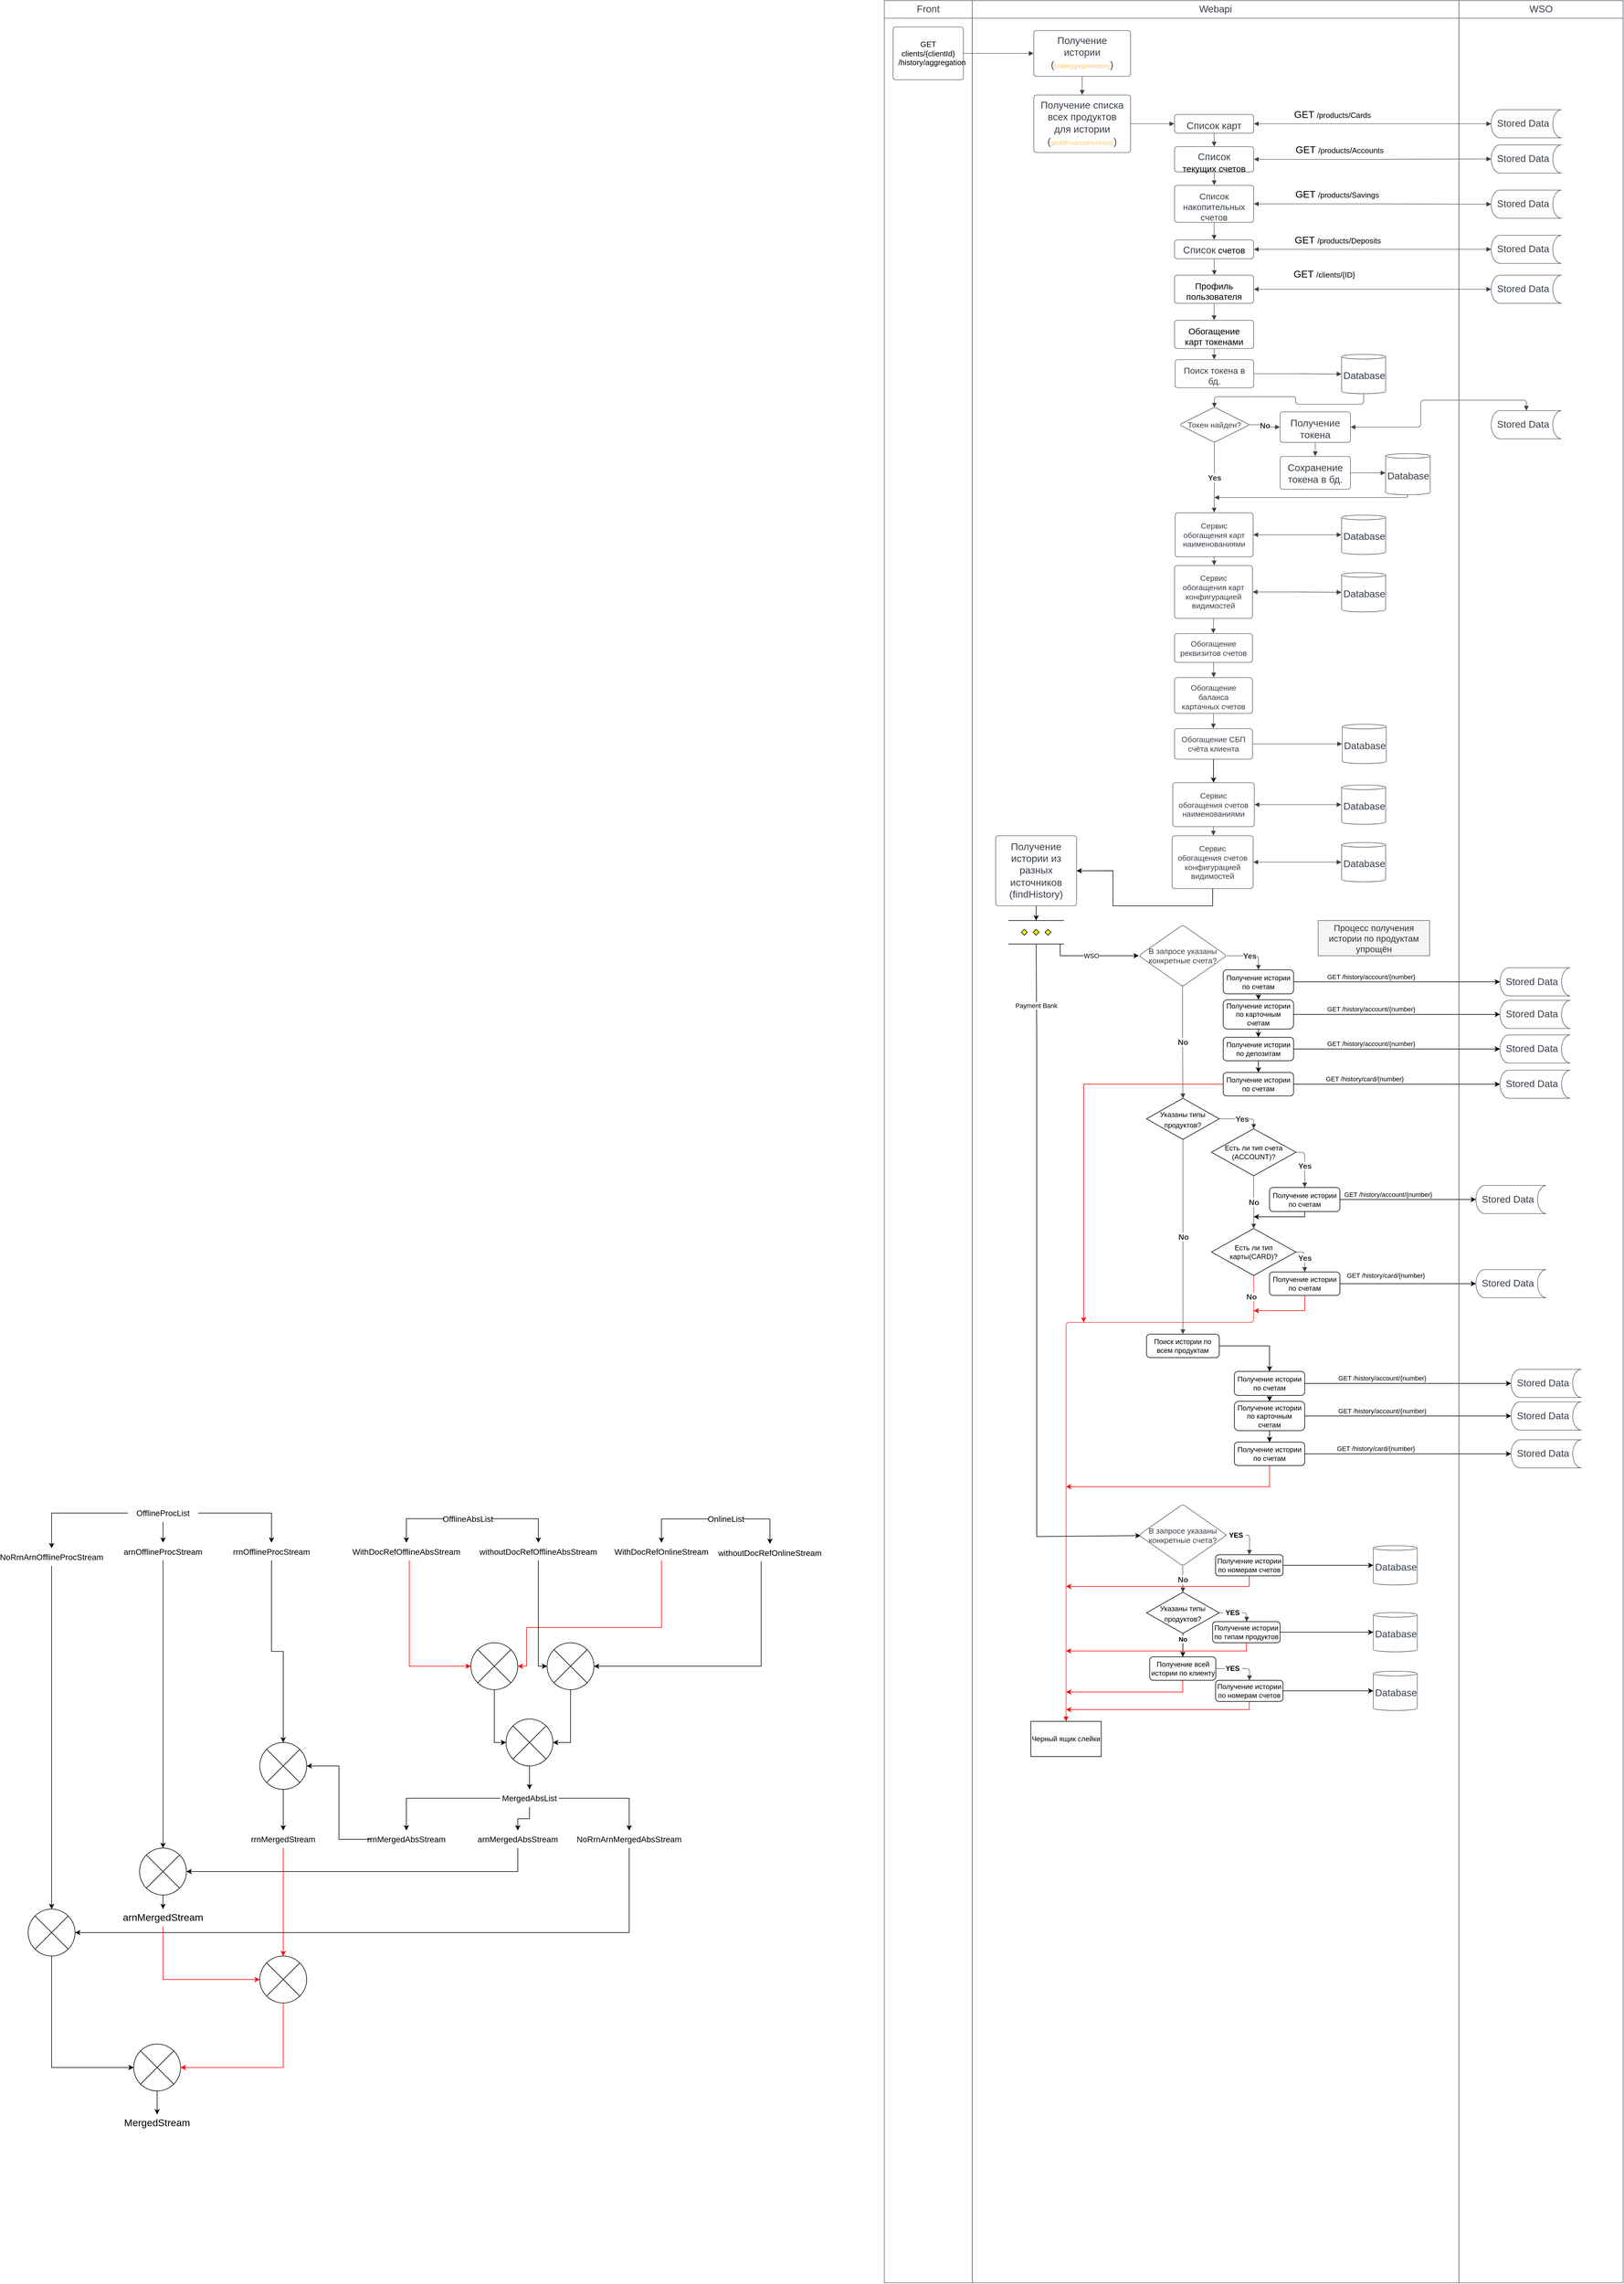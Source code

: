 <mxfile version="20.4.0" type="github">
  <diagram id="UjfAyTmwoN08glMjMU2W" name="Page-1">
    <mxGraphModel dx="3478" dy="2053" grid="1" gridSize="10" guides="1" tooltips="1" connect="1" arrows="1" fold="1" page="1" pageScale="1" pageWidth="850" pageHeight="1100" math="0" shadow="0">
      <root>
        <mxCell id="0" />
        <mxCell id="1" parent="0" />
        <mxCell id="c8gqJFBUCQKYiurZhm5t-12" value="" style="fillColor=none;strokeColor=none;pointerEvents=0;fontStyle=0;html=1;whiteSpace=wrap;container=1;collapsible=0;childLayout=stackLayout;resizeParent=1;dropTarget=0;fontSize=13;spacing=0;strokeOpacity=100;rounded=1;absoluteArcSize=1;arcSize=9;strokeWidth=0.8;" parent="1" vertex="1">
          <mxGeometry x="330" y="-3" width="1216" height="3890" as="geometry" />
        </mxCell>
        <mxCell id="c8gqJFBUCQKYiurZhm5t-13" value="Front" style="swimlane;html=1;whiteSpace=wrap;connectable=0;fontStyle=0;startSize=30;dropTarget=0;rounded=0;spacing=0;strokeColor=#3a414a;strokeOpacity=100;strokeWidth=0.8;container=1;pointerEvents=0;collapsible=0;recursiveResize=0;fontSize=16.7;fontColor=#3a414a;" parent="c8gqJFBUCQKYiurZhm5t-12" vertex="1">
          <mxGeometry width="150" height="3890" as="geometry" />
        </mxCell>
        <mxCell id="c8gqJFBUCQKYiurZhm5t-15" value="Webapi" style="swimlane;html=1;whiteSpace=wrap;connectable=0;fontStyle=0;startSize=30;dropTarget=0;rounded=0;spacing=0;strokeColor=#3a414a;strokeOpacity=100;strokeWidth=0.8;container=1;pointerEvents=0;collapsible=0;recursiveResize=0;fontSize=16.7;fontColor=#3a414a;" parent="c8gqJFBUCQKYiurZhm5t-12" vertex="1">
          <mxGeometry x="150" width="830" height="3890" as="geometry" />
        </mxCell>
        <UserObject label="GET clients/{clientId}&#xa;/history/aggregation" lucidchartObjectId="Pw5XpoBd9J1g" id="c8gqJFBUCQKYiurZhm5t-16">
          <mxCell style="html=1;overflow=block;blockSpacing=1;whiteSpace=wrap;fontSize=13.1;fontColor=default;spacing=9;strokeColor=#3a414a;strokeOpacity=100;rounded=1;absoluteArcSize=1;arcSize=9;strokeWidth=0.8;" parent="1" vertex="1">
            <mxGeometry x="345" y="42" width="120" height="90" as="geometry" />
          </mxCell>
        </UserObject>
        <UserObject label="&lt;div style=&quot;display: flex; justify-content: center; text-align: center; align-items: baseline; font-size: 0; line-height: 1.25;margin-top: -2px;&quot;&gt;&lt;span&gt;&lt;span style=&quot;font-size:16.7px;color:#3a414a;&quot;&gt;Получение истории&#xa;(&lt;/span&gt;&lt;span style=&quot;font-size:9.7px;color:#ffc66d;&quot;&gt;buildAggregateHistory&lt;/span&gt;&lt;span style=&quot;font-size:16.7px;color:#3a414a;&quot;&gt;)&lt;/span&gt;&lt;/span&gt;&lt;/div&gt;" lucidchartObjectId="UA5Xp363m_EK" id="c8gqJFBUCQKYiurZhm5t-17">
          <mxCell style="html=1;overflow=block;blockSpacing=1;whiteSpace=wrap;fontSize=13;spacing=9;strokeColor=#3a414a;strokeOpacity=100;rounded=1;absoluteArcSize=1;arcSize=9;strokeWidth=0.8;" parent="1" vertex="1">
            <mxGeometry x="585" y="48" width="165" height="78" as="geometry" />
          </mxCell>
        </UserObject>
        <UserObject label="" lucidchartObjectId="2A5Xym7rcj5j" id="c8gqJFBUCQKYiurZhm5t-18">
          <mxCell style="html=1;jettySize=18;whiteSpace=wrap;fontSize=13;strokeColor=#3a414a;strokeOpacity=100;strokeWidth=0.8;rounded=1;arcSize=12;edgeStyle=orthogonalEdgeStyle;startArrow=none;endArrow=block;endFill=1;exitX=1.003;exitY=0.5;exitPerimeter=0;entryX=-0.002;entryY=0.5;entryPerimeter=0;" parent="1" source="c8gqJFBUCQKYiurZhm5t-16" target="c8gqJFBUCQKYiurZhm5t-17" edge="1">
            <mxGeometry width="100" height="100" relative="1" as="geometry">
              <Array as="points" />
            </mxGeometry>
          </mxCell>
        </UserObject>
        <UserObject label="&lt;div style=&quot;display: flex; justify-content: center; text-align: center; align-items: baseline; font-size: 0; line-height: 1.25;margin-top: -2px;&quot;&gt;&lt;span&gt;&lt;span style=&quot;font-size:16.7px;color:#3a414a;&quot;&gt;Получение списка всех продуктов для истории&#xa;(&lt;/span&gt;&lt;span style=&quot;font-size:9.7px;color:#ffc66d;&quot;&gt;getAllProductsForHistory&lt;/span&gt;&lt;span style=&quot;font-size:16.7px;color:#3a414a;&quot;&gt;)&lt;/span&gt;&lt;/span&gt;&lt;/div&gt;" lucidchartObjectId="mD5XSPRxrNwE" id="c8gqJFBUCQKYiurZhm5t-19">
          <mxCell style="html=1;overflow=block;blockSpacing=1;whiteSpace=wrap;fontSize=13;spacing=9;strokeColor=#3a414a;strokeOpacity=100;rounded=1;absoluteArcSize=1;arcSize=9;strokeWidth=0.8;" parent="1" vertex="1">
            <mxGeometry x="585" y="158" width="165" height="98" as="geometry" />
          </mxCell>
        </UserObject>
        <UserObject label="" lucidchartObjectId="zD5XXEEUaqcl" id="c8gqJFBUCQKYiurZhm5t-20">
          <mxCell style="html=1;jettySize=18;whiteSpace=wrap;fontSize=13;strokeColor=#3a414a;strokeOpacity=100;strokeWidth=0.8;rounded=1;arcSize=12;edgeStyle=orthogonalEdgeStyle;startArrow=none;endArrow=block;endFill=1;exitX=0.5;exitY=1.004;exitPerimeter=0;entryX=0.5;entryY=-0.004;entryPerimeter=0;" parent="1" source="c8gqJFBUCQKYiurZhm5t-17" target="c8gqJFBUCQKYiurZhm5t-19" edge="1">
            <mxGeometry width="100" height="100" relative="1" as="geometry">
              <Array as="points" />
            </mxGeometry>
          </mxCell>
        </UserObject>
        <UserObject label="Список карт&#xa;" lucidchartObjectId="GG5XDF1O8u8E" id="c8gqJFBUCQKYiurZhm5t-21">
          <mxCell style="html=1;overflow=block;blockSpacing=1;whiteSpace=wrap;fontSize=16.7;fontColor=#3a414a;spacing=9;strokeColor=#3a414a;strokeOpacity=100;rounded=1;absoluteArcSize=1;arcSize=9;strokeWidth=0.8;" parent="1" vertex="1">
            <mxGeometry x="825" y="191" width="135" height="32" as="geometry" />
          </mxCell>
        </UserObject>
        <UserObject label="" lucidchartObjectId="SG5XGZaXn._d" id="c8gqJFBUCQKYiurZhm5t-22">
          <mxCell style="html=1;jettySize=18;whiteSpace=wrap;fontSize=13;strokeColor=#3a414a;strokeOpacity=100;strokeWidth=0.8;rounded=1;arcSize=12;edgeStyle=orthogonalEdgeStyle;startArrow=none;endArrow=block;endFill=1;exitX=1.002;exitY=0.5;exitPerimeter=0;entryX=-0.003;entryY=0.5;entryPerimeter=0;" parent="1" source="c8gqJFBUCQKYiurZhm5t-19" target="c8gqJFBUCQKYiurZhm5t-21" edge="1">
            <mxGeometry width="100" height="100" relative="1" as="geometry">
              <Array as="points" />
            </mxGeometry>
          </mxCell>
        </UserObject>
        <UserObject label="Stored Data" lucidchartObjectId="0H5Xo92Akp3z" id="c8gqJFBUCQKYiurZhm5t-23">
          <mxCell style="html=1;overflow=block;blockSpacing=1;whiteSpace=wrap;shape=cylinder3;boundedLbl=1;size=15;lid=0;direction=south;fontSize=16.7;fontColor=#3a414a;spacing=3.8;strokeColor=#3a414a;strokeOpacity=100;rounded=1;absoluteArcSize=1;arcSize=9;strokeWidth=0.8;" parent="1" vertex="1">
            <mxGeometry x="1365" y="183" width="120" height="48" as="geometry" />
          </mxCell>
        </UserObject>
        <UserObject label="" lucidchartObjectId="3H5XNqMtX06T" id="c8gqJFBUCQKYiurZhm5t-24">
          <mxCell style="html=1;jettySize=18;whiteSpace=wrap;fontSize=13;strokeColor=#3a414a;strokeOpacity=100;strokeWidth=0.8;rounded=1;arcSize=12;edgeStyle=orthogonalEdgeStyle;startArrow=block;startFill=1;endArrow=block;endFill=1;exitX=1.003;exitY=0.5;exitPerimeter=0;entryX=0.5;entryY=1;entryPerimeter=0;entryDx=0;entryDy=0;" parent="1" source="c8gqJFBUCQKYiurZhm5t-21" target="c8gqJFBUCQKYiurZhm5t-23" edge="1">
            <mxGeometry width="100" height="100" relative="1" as="geometry">
              <Array as="points" />
            </mxGeometry>
          </mxCell>
        </UserObject>
        <mxCell id="c8gqJFBUCQKYiurZhm5t-25" value="&lt;div style=&quot;display: flex; justify-content: center; text-align: center; align-items: baseline; font-size: 0; line-height: 1.25;margin-top: -2px;&quot;&gt;&lt;span&gt;&lt;span style=&quot;font-size:16.7px;color:#000000;&quot;&gt;GET &lt;/span&gt;&lt;span style=&quot;font-size:13.1px;color:#000000;&quot;&gt;/products/Cards&lt;/span&gt;&lt;/span&gt;&lt;/div&gt;" style="text;html=1;resizable=0;labelBackgroundColor=default;align=center;verticalAlign=middle;" parent="c8gqJFBUCQKYiurZhm5t-24" vertex="1">
          <mxGeometry x="-0.34" relative="1" as="geometry">
            <mxPoint y="-14.5" as="offset" />
          </mxGeometry>
        </mxCell>
        <UserObject label="&lt;div style=&quot;display: flex; justify-content: center; text-align: center; align-items: baseline; font-size: 0; line-height: 1.25;margin-top: -2px;&quot;&gt;&lt;span&gt;&lt;span style=&quot;font-size:16.7px;color:#3a414a;&quot;&gt;Список&lt;/span&gt;&lt;span style=&quot;font-size:15px;color:#000000;&quot;&gt; текущих счетов&#xa;&lt;/span&gt;&lt;/span&gt;&lt;/div&gt;" lucidchartObjectId="8H5XK.blLu59" id="c8gqJFBUCQKYiurZhm5t-26">
          <mxCell style="html=1;overflow=block;blockSpacing=1;whiteSpace=wrap;fontSize=13;spacing=9;strokeColor=#3a414a;strokeOpacity=100;rounded=1;absoluteArcSize=1;arcSize=9;strokeWidth=0.8;" parent="1" vertex="1">
            <mxGeometry x="825" y="246" width="135" height="43" as="geometry" />
          </mxCell>
        </UserObject>
        <UserObject label="" lucidchartObjectId="~H5Xkz4ND3wp" id="c8gqJFBUCQKYiurZhm5t-27">
          <mxCell style="html=1;jettySize=18;whiteSpace=wrap;overflow=block;blockSpacing=1;fontSize=13;strokeColor=#3a414a;strokeOpacity=100;strokeWidth=0.8;rounded=1;arcSize=12;edgeStyle=orthogonalEdgeStyle;startArrow=none;endArrow=block;endFill=1;exitX=0.5;exitY=1.011;exitPerimeter=0;entryX=0.5;entryY=-0.008;entryPerimeter=0;" parent="1" source="c8gqJFBUCQKYiurZhm5t-21" target="c8gqJFBUCQKYiurZhm5t-26" edge="1">
            <mxGeometry width="100" height="100" relative="1" as="geometry">
              <Array as="points" />
            </mxGeometry>
          </mxCell>
        </UserObject>
        <UserObject label="" lucidchartObjectId="3I5XIiW.pvrt" id="c8gqJFBUCQKYiurZhm5t-28">
          <mxCell style="html=1;jettySize=18;whiteSpace=wrap;overflow=block;blockSpacing=1;fontSize=13;strokeColor=#3a414a;strokeOpacity=100;strokeWidth=0.8;rounded=1;arcSize=12;edgeStyle=orthogonalEdgeStyle;startArrow=block;startFill=1;endArrow=block;endFill=1;exitX=1.003;exitY=0.5;exitPerimeter=0;entryX=0.5;entryY=1;entryPerimeter=0;entryDx=0;entryDy=0;" parent="1" source="c8gqJFBUCQKYiurZhm5t-26" target="c8gqJFBUCQKYiurZhm5t-44" edge="1">
            <mxGeometry width="100" height="100" relative="1" as="geometry">
              <Array as="points" />
            </mxGeometry>
          </mxCell>
        </UserObject>
        <mxCell id="c8gqJFBUCQKYiurZhm5t-29" value="&lt;div style=&quot;display: flex; justify-content: center; text-align: center; align-items: baseline; font-size: 0; line-height: 1.25;margin-top: -2px;&quot;&gt;&lt;span&gt;&lt;span style=&quot;font-size:16.7px;color:#000000;&quot;&gt;GET &lt;/span&gt;&lt;span style=&quot;font-size:13.1px;color:#000000;&quot;&gt;/products/Accounts&lt;/span&gt;&lt;/span&gt;&lt;/div&gt;" style="text;html=1;resizable=0;labelBackgroundColor=default;align=center;verticalAlign=middle;" parent="c8gqJFBUCQKYiurZhm5t-28" vertex="1">
          <mxGeometry x="-0.282" relative="1" as="geometry">
            <mxPoint y="-15" as="offset" />
          </mxGeometry>
        </mxCell>
        <UserObject label="Список накопительных счетов&#xa;" lucidchartObjectId="0J5X.PhP8Ez." id="c8gqJFBUCQKYiurZhm5t-30">
          <mxCell style="html=1;overflow=block;blockSpacing=1;whiteSpace=wrap;fontSize=15;fontColor=#3a414a;spacing=9;strokeColor=#3a414a;strokeOpacity=100;rounded=1;absoluteArcSize=1;arcSize=9;strokeWidth=0.8;" parent="1" vertex="1">
            <mxGeometry x="825" y="312" width="135" height="63" as="geometry" />
          </mxCell>
        </UserObject>
        <UserObject label="" lucidchartObjectId="0J5XDlm10BkQ" id="c8gqJFBUCQKYiurZhm5t-31">
          <mxCell style="html=1;jettySize=18;whiteSpace=wrap;overflow=block;blockSpacing=1;fontSize=13;strokeColor=#3a414a;strokeOpacity=100;strokeWidth=0.8;rounded=1;arcSize=12;edgeStyle=orthogonalEdgeStyle;startArrow=block;startFill=1;endArrow=block;endFill=1;exitX=1.003;exitY=0.5;exitPerimeter=0;entryX=0.5;entryY=1;entryPerimeter=0;entryDx=0;entryDy=0;" parent="1" source="c8gqJFBUCQKYiurZhm5t-30" target="c8gqJFBUCQKYiurZhm5t-45" edge="1">
            <mxGeometry width="100" height="100" relative="1" as="geometry">
              <Array as="points" />
            </mxGeometry>
          </mxCell>
        </UserObject>
        <mxCell id="c8gqJFBUCQKYiurZhm5t-32" value="&lt;div style=&quot;display: flex; justify-content: center; text-align: center; align-items: baseline; font-size: 0; line-height: 1.25;margin-top: -2px;&quot;&gt;&lt;span&gt;&lt;span style=&quot;font-size:16.7px;color:#000000;&quot;&gt;GET &lt;/span&gt;&lt;span style=&quot;font-size:13.1px;color:#000000;&quot;&gt;/products/Savings&lt;/span&gt;&lt;/span&gt;&lt;/div&gt;" style="text;html=1;resizable=0;labelBackgroundColor=default;align=center;verticalAlign=middle;" parent="c8gqJFBUCQKYiurZhm5t-31" vertex="1">
          <mxGeometry x="-0.305" relative="1" as="geometry">
            <mxPoint y="-15" as="offset" />
          </mxGeometry>
        </mxCell>
        <UserObject label="&lt;div style=&quot;display: flex; justify-content: center; text-align: center; align-items: baseline; font-size: 0; line-height: 1.25;margin-top: -2px;&quot;&gt;&lt;span&gt;&lt;span style=&quot;font-size:16.7px;color:#3a414a;&quot;&gt;Список&lt;/span&gt;&lt;span style=&quot;font-size:15px;color:#000000;&quot;&gt; счетов&#xa;&lt;/span&gt;&lt;/span&gt;&lt;/div&gt;" lucidchartObjectId="0J5X2S3Da-Ix" id="c8gqJFBUCQKYiurZhm5t-33">
          <mxCell style="html=1;overflow=block;blockSpacing=1;whiteSpace=wrap;fontSize=13;spacing=9;strokeColor=#3a414a;strokeOpacity=100;rounded=1;absoluteArcSize=1;arcSize=9;strokeWidth=0.8;" parent="1" vertex="1">
            <mxGeometry x="825" y="405" width="135" height="32" as="geometry" />
          </mxCell>
        </UserObject>
        <UserObject label="" lucidchartObjectId="0J5XXdTsclY5" id="c8gqJFBUCQKYiurZhm5t-34">
          <mxCell style="html=1;jettySize=18;whiteSpace=wrap;overflow=block;blockSpacing=1;fontSize=13;strokeColor=#3a414a;strokeOpacity=100;strokeWidth=0.8;rounded=1;arcSize=12;edgeStyle=orthogonalEdgeStyle;startArrow=none;endArrow=block;endFill=1;exitX=0.5;exitY=1.006;exitPerimeter=0;entryX=0.5;entryY=-0.011;entryPerimeter=0;" parent="1" source="c8gqJFBUCQKYiurZhm5t-30" target="c8gqJFBUCQKYiurZhm5t-33" edge="1">
            <mxGeometry width="100" height="100" relative="1" as="geometry">
              <Array as="points" />
            </mxGeometry>
          </mxCell>
        </UserObject>
        <UserObject label="" lucidchartObjectId="0J5X8r9G8M2q" id="c8gqJFBUCQKYiurZhm5t-35">
          <mxCell style="html=1;jettySize=18;whiteSpace=wrap;overflow=block;blockSpacing=1;fontSize=13;strokeColor=#3a414a;strokeOpacity=100;strokeWidth=0.8;rounded=1;arcSize=12;edgeStyle=orthogonalEdgeStyle;startArrow=block;startFill=1;endArrow=block;endFill=1;exitX=1.003;exitY=0.5;exitPerimeter=0;entryX=0.5;entryY=1;entryPerimeter=0;entryDx=0;entryDy=0;" parent="1" source="c8gqJFBUCQKYiurZhm5t-33" target="c8gqJFBUCQKYiurZhm5t-46" edge="1">
            <mxGeometry width="100" height="100" relative="1" as="geometry">
              <Array as="points" />
            </mxGeometry>
          </mxCell>
        </UserObject>
        <mxCell id="c8gqJFBUCQKYiurZhm5t-36" value="&lt;div style=&quot;display: flex; justify-content: center; text-align: center; align-items: baseline; font-size: 0; line-height: 1.25;margin-top: -2px;&quot;&gt;&lt;span&gt;&lt;span style=&quot;font-size:16.7px;color:#000000;&quot;&gt;GET &lt;/span&gt;&lt;span style=&quot;font-size:13.1px;color:#000000;&quot;&gt;/products/Deposits&lt;/span&gt;&lt;/span&gt;&lt;/div&gt;" style="text;html=1;resizable=0;labelBackgroundColor=default;align=center;verticalAlign=middle;" parent="c8gqJFBUCQKYiurZhm5t-35" vertex="1">
          <mxGeometry x="-0.295" relative="1" as="geometry">
            <mxPoint y="-14.5" as="offset" />
          </mxGeometry>
        </mxCell>
        <UserObject label="" lucidchartObjectId="_J5XPBWpCw8~" id="c8gqJFBUCQKYiurZhm5t-37">
          <mxCell style="html=1;jettySize=18;whiteSpace=wrap;overflow=block;blockSpacing=1;fontSize=13;strokeColor=#3a414a;strokeOpacity=100;strokeWidth=0.8;rounded=1;arcSize=12;edgeStyle=orthogonalEdgeStyle;startArrow=none;endArrow=block;endFill=1;exitX=0.503;exitY=1.008;exitPerimeter=0;entryX=0.5;entryY=-0.006;entryPerimeter=0;" parent="1" source="c8gqJFBUCQKYiurZhm5t-26" target="c8gqJFBUCQKYiurZhm5t-30" edge="1">
            <mxGeometry width="100" height="100" relative="1" as="geometry">
              <Array as="points" />
            </mxGeometry>
          </mxCell>
        </UserObject>
        <UserObject label="Профиль пользователя&#xa;" lucidchartObjectId="rO5XIeG87sDk" id="c8gqJFBUCQKYiurZhm5t-38">
          <mxCell style="html=1;overflow=block;blockSpacing=1;whiteSpace=wrap;fontSize=15;fontColor=default;spacing=9;strokeColor=#3a414a;strokeOpacity=100;rounded=1;absoluteArcSize=1;arcSize=9;strokeWidth=0.8;" parent="1" vertex="1">
            <mxGeometry x="825" y="465" width="135" height="48" as="geometry" />
          </mxCell>
        </UserObject>
        <UserObject label="" lucidchartObjectId="qP5XQnBAH3jA" id="c8gqJFBUCQKYiurZhm5t-39">
          <mxCell style="html=1;jettySize=18;whiteSpace=wrap;overflow=block;blockSpacing=1;fontSize=13;strokeColor=#3a414a;strokeOpacity=100;strokeWidth=0.8;rounded=1;arcSize=12;edgeStyle=orthogonalEdgeStyle;startArrow=block;startFill=1;endArrow=block;endFill=1;exitX=1.003;exitY=0.5;exitPerimeter=0;entryX=0.5;entryY=1;entryPerimeter=0;entryDx=0;entryDy=0;" parent="1" source="c8gqJFBUCQKYiurZhm5t-38" target="c8gqJFBUCQKYiurZhm5t-47" edge="1">
            <mxGeometry width="100" height="100" relative="1" as="geometry">
              <Array as="points" />
            </mxGeometry>
          </mxCell>
        </UserObject>
        <mxCell id="c8gqJFBUCQKYiurZhm5t-40" value="&lt;div style=&quot;display: flex; justify-content: center; text-align: center; align-items: baseline; font-size: 0; line-height: 1.25;margin-top: -2px;&quot;&gt;&lt;span&gt;&lt;span style=&quot;font-size:16.7px;color:#000000;&quot;&gt;GET &lt;/span&gt;&lt;span style=&quot;font-size:13.1px;color:#000000;&quot;&gt;/clients/{ID}&lt;/span&gt;&lt;/span&gt;&lt;/div&gt;" style="text;html=1;resizable=0;labelBackgroundColor=default;align=center;verticalAlign=middle;" parent="c8gqJFBUCQKYiurZhm5t-39" vertex="1">
          <mxGeometry x="-0.34" relative="1" as="geometry">
            <mxPoint x="-14" y="-24" as="offset" />
          </mxGeometry>
        </mxCell>
        <UserObject label="" lucidchartObjectId="BP5XtCf.tdui" id="c8gqJFBUCQKYiurZhm5t-41">
          <mxCell style="html=1;jettySize=18;whiteSpace=wrap;overflow=block;blockSpacing=1;fontSize=13;strokeColor=#3a414a;strokeOpacity=100;strokeWidth=0.8;rounded=1;arcSize=12;edgeStyle=orthogonalEdgeStyle;startArrow=none;endArrow=block;endFill=1;exitX=0.5;exitY=1.011;exitPerimeter=0;entryX=0.503;entryY=-0.007;entryPerimeter=0;" parent="1" source="c8gqJFBUCQKYiurZhm5t-33" target="c8gqJFBUCQKYiurZhm5t-38" edge="1">
            <mxGeometry width="100" height="100" relative="1" as="geometry">
              <Array as="points" />
            </mxGeometry>
          </mxCell>
        </UserObject>
        <UserObject label="Обогащение карт токенами" lucidchartObjectId="PP5X6fUQ7-hr" id="c8gqJFBUCQKYiurZhm5t-42">
          <mxCell style="html=1;overflow=block;blockSpacing=1;whiteSpace=wrap;fontSize=15;fontColor=default;spacing=9;strokeColor=#3a414a;strokeOpacity=100;rounded=1;absoluteArcSize=1;arcSize=9;strokeWidth=0.8;" parent="1" vertex="1">
            <mxGeometry x="825" y="542" width="135" height="48" as="geometry" />
          </mxCell>
        </UserObject>
        <UserObject label="" lucidchartObjectId="4P5X.LTP8K3X" id="c8gqJFBUCQKYiurZhm5t-43">
          <mxCell style="html=1;jettySize=18;whiteSpace=wrap;overflow=block;blockSpacing=1;fontSize=13;strokeColor=#3a414a;strokeOpacity=100;strokeWidth=0.8;rounded=1;arcSize=12;edgeStyle=orthogonalEdgeStyle;startArrow=none;endArrow=block;endFill=1;exitX=0.5;exitY=1.007;exitPerimeter=0;entryX=0.5;entryY=-0.007;entryPerimeter=0;" parent="1" source="c8gqJFBUCQKYiurZhm5t-38" target="c8gqJFBUCQKYiurZhm5t-42" edge="1">
            <mxGeometry width="100" height="100" relative="1" as="geometry">
              <Array as="points" />
            </mxGeometry>
          </mxCell>
        </UserObject>
        <UserObject label="Stored Data" lucidchartObjectId="sZ5XI5~zFREG" id="c8gqJFBUCQKYiurZhm5t-44">
          <mxCell style="html=1;overflow=block;blockSpacing=1;whiteSpace=wrap;shape=cylinder3;boundedLbl=1;size=15;lid=0;direction=south;fontSize=16.7;fontColor=#3a414a;spacing=3.8;strokeColor=#3a414a;strokeOpacity=100;rounded=1;absoluteArcSize=1;arcSize=9;strokeWidth=0.8;" parent="1" vertex="1">
            <mxGeometry x="1365" y="243" width="120" height="48" as="geometry" />
          </mxCell>
        </UserObject>
        <UserObject label="Stored Data" lucidchartObjectId="zZ5XPlPb_yle" id="c8gqJFBUCQKYiurZhm5t-45">
          <mxCell style="html=1;overflow=block;blockSpacing=1;whiteSpace=wrap;shape=cylinder3;boundedLbl=1;size=15;lid=0;direction=south;fontSize=16.7;fontColor=#3a414a;spacing=3.8;strokeColor=#3a414a;strokeOpacity=100;rounded=1;absoluteArcSize=1;arcSize=9;strokeWidth=0.8;" parent="1" vertex="1">
            <mxGeometry x="1365" y="320" width="120" height="48" as="geometry" />
          </mxCell>
        </UserObject>
        <UserObject label="Stored Data" lucidchartObjectId="CZ5XDwpRL2aW" id="c8gqJFBUCQKYiurZhm5t-46">
          <mxCell style="html=1;overflow=block;blockSpacing=1;whiteSpace=wrap;shape=cylinder3;boundedLbl=1;size=15;lid=0;direction=south;fontSize=16.7;fontColor=#3a414a;spacing=3.8;strokeColor=#3a414a;strokeOpacity=100;rounded=1;absoluteArcSize=1;arcSize=9;strokeWidth=0.8;" parent="1" vertex="1">
            <mxGeometry x="1365" y="397" width="120" height="48" as="geometry" />
          </mxCell>
        </UserObject>
        <UserObject label="Stored Data" lucidchartObjectId="GZ5X~4STbWsD" id="c8gqJFBUCQKYiurZhm5t-47">
          <mxCell style="html=1;overflow=block;blockSpacing=1;whiteSpace=wrap;shape=cylinder3;boundedLbl=1;size=15;lid=0;direction=south;fontSize=16.7;fontColor=#3a414a;spacing=3.8;strokeColor=#3a414a;strokeOpacity=100;rounded=1;absoluteArcSize=1;arcSize=9;strokeWidth=0.8;" parent="1" vertex="1">
            <mxGeometry x="1365" y="465" width="120" height="48" as="geometry" />
          </mxCell>
        </UserObject>
        <UserObject label="Поиск токена в бд. " lucidchartObjectId="Y75XstdN9JBE" id="c8gqJFBUCQKYiurZhm5t-49">
          <mxCell style="html=1;overflow=block;blockSpacing=1;whiteSpace=wrap;fontSize=15;fontColor=#3a414a;spacing=9;strokeColor=#3a414a;strokeOpacity=100;rounded=1;absoluteArcSize=1;arcSize=9;strokeWidth=0.8;" parent="1" vertex="1">
            <mxGeometry x="826" y="609" width="134" height="48" as="geometry" />
          </mxCell>
        </UserObject>
        <UserObject label="Database" lucidchartObjectId="r85XvBZDWITs" id="c8gqJFBUCQKYiurZhm5t-50">
          <mxCell style="html=1;overflow=block;blockSpacing=1;whiteSpace=wrap;shape=cylinder3;size=4;anchorPointDirection=0;boundedLbl=1;fontSize=16.7;fontColor=#3a414a;spacing=3.8;strokeColor=#3a414a;strokeOpacity=100;rounded=1;absoluteArcSize=1;arcSize=9;strokeWidth=0.8;" parent="1" vertex="1">
            <mxGeometry x="1110" y="600" width="75" height="67" as="geometry" />
          </mxCell>
        </UserObject>
        <UserObject label="" lucidchartObjectId="y85Xop2LdQ8c" id="c8gqJFBUCQKYiurZhm5t-51">
          <mxCell style="html=1;jettySize=18;whiteSpace=wrap;overflow=block;blockSpacing=1;fontSize=13;strokeColor=#3a414a;strokeOpacity=100;strokeWidth=0.8;rounded=1;arcSize=12;edgeStyle=orthogonalEdgeStyle;startArrow=none;endArrow=block;endFill=1;exitX=0.5;exitY=1.007;exitPerimeter=0;entryX=0.497;entryY=-0.007;entryPerimeter=0;" parent="1" source="c8gqJFBUCQKYiurZhm5t-42" target="c8gqJFBUCQKYiurZhm5t-49" edge="1">
            <mxGeometry width="100" height="100" relative="1" as="geometry">
              <Array as="points" />
            </mxGeometry>
          </mxCell>
        </UserObject>
        <UserObject label="" lucidchartObjectId="B85XIGJeqtjr" id="c8gqJFBUCQKYiurZhm5t-52">
          <mxCell style="html=1;jettySize=18;whiteSpace=wrap;overflow=block;blockSpacing=1;fontSize=13;strokeColor=#3a414a;strokeOpacity=100;strokeWidth=0.8;rounded=1;arcSize=12;edgeStyle=orthogonalEdgeStyle;startArrow=none;endArrow=block;endFill=1;exitX=1.003;exitY=0.5;exitPerimeter=0;entryX=-0.005;entryY=0.5;entryPerimeter=0;" parent="1" source="c8gqJFBUCQKYiurZhm5t-49" target="c8gqJFBUCQKYiurZhm5t-50" edge="1">
            <mxGeometry width="100" height="100" relative="1" as="geometry">
              <Array as="points" />
            </mxGeometry>
          </mxCell>
        </UserObject>
        <UserObject label="" lucidchartObjectId="Z85XSpp0IZVL" id="c8gqJFBUCQKYiurZhm5t-53">
          <mxCell style="html=1;jettySize=18;whiteSpace=wrap;overflow=block;blockSpacing=1;fontSize=13;strokeColor=#3a414a;strokeOpacity=100;strokeWidth=0.8;rounded=1;arcSize=12;edgeStyle=orthogonalEdgeStyle;startArrow=none;endArrow=block;endFill=1;exitX=0.5;exitY=1.006;exitPerimeter=0;entryX=0.5;entryY=0.011;entryPerimeter=0;" parent="1" source="c8gqJFBUCQKYiurZhm5t-50" target="c8gqJFBUCQKYiurZhm5t-54" edge="1">
            <mxGeometry width="100" height="100" relative="1" as="geometry">
              <Array as="points" />
            </mxGeometry>
          </mxCell>
        </UserObject>
        <UserObject label="Токен найден?" lucidchartObjectId="mc6X3-lLS0_n" id="c8gqJFBUCQKYiurZhm5t-54">
          <mxCell style="html=1;overflow=block;blockSpacing=1;whiteSpace=wrap;rhombus;fontSize=13.3;fontColor=#3a414a;spacing=3.8;strokeColor=#3a414a;strokeOpacity=100;rounded=1;absoluteArcSize=1;arcSize=9;strokeWidth=0.8;" parent="1" vertex="1">
            <mxGeometry x="833" y="690" width="120" height="60" as="geometry" />
          </mxCell>
        </UserObject>
        <UserObject label="" lucidchartObjectId="Bd6XbcjyhPsX" id="c8gqJFBUCQKYiurZhm5t-55">
          <mxCell style="html=1;jettySize=18;whiteSpace=wrap;overflow=block;blockSpacing=1;fontSize=13;strokeColor=#3a414a;strokeOpacity=100;strokeWidth=0.8;rounded=1;arcSize=12;edgeStyle=orthogonalEdgeStyle;startArrow=none;endArrow=block;endFill=1;exitX=0.5;exitY=0.989;exitPerimeter=0;entryX=0.5;entryY=-0.005;entryPerimeter=0;" parent="1" source="c8gqJFBUCQKYiurZhm5t-54" target="c8gqJFBUCQKYiurZhm5t-67" edge="1">
            <mxGeometry width="100" height="100" relative="1" as="geometry">
              <Array as="points" />
            </mxGeometry>
          </mxCell>
        </UserObject>
        <mxCell id="c8gqJFBUCQKYiurZhm5t-56" value="Yes" style="text;html=1;resizable=0;labelBackgroundColor=default;align=center;verticalAlign=middle;fontStyle=1;fontColor=#333333;fontSize=13.3;" parent="c8gqJFBUCQKYiurZhm5t-55" vertex="1">
          <mxGeometry relative="1" as="geometry" />
        </mxCell>
        <UserObject label="" lucidchartObjectId="Ed6X0HHLFvv6" id="c8gqJFBUCQKYiurZhm5t-57">
          <mxCell style="html=1;jettySize=18;whiteSpace=wrap;fontSize=13.3;fontColor=#333333;fontStyle=1;strokeColor=#3a414a;strokeOpacity=100;strokeWidth=0.8;rounded=1;arcSize=12;edgeStyle=orthogonalEdgeStyle;startArrow=none;endArrow=block;endFill=1;exitX=0.98;exitY=0.5;exitPerimeter=0;entryX=-0.003;entryY=0.5;entryPerimeter=0;" parent="1" source="c8gqJFBUCQKYiurZhm5t-54" target="c8gqJFBUCQKYiurZhm5t-59" edge="1">
            <mxGeometry width="100" height="100" relative="1" as="geometry">
              <Array as="points" />
            </mxGeometry>
          </mxCell>
        </UserObject>
        <mxCell id="c8gqJFBUCQKYiurZhm5t-58" value="No" style="text;html=1;resizable=0;labelBackgroundColor=default;align=center;verticalAlign=middle;fontStyle=1;fontColor=#333333;fontSize=13.3;" parent="c8gqJFBUCQKYiurZhm5t-57" vertex="1">
          <mxGeometry relative="1" as="geometry" />
        </mxCell>
        <UserObject label="Получение токена" lucidchartObjectId="5d6XMbgVPLHg" id="c8gqJFBUCQKYiurZhm5t-59">
          <mxCell style="html=1;overflow=block;blockSpacing=1;whiteSpace=wrap;fontSize=16.7;fontColor=#3a414a;spacing=9;strokeColor=#3a414a;strokeOpacity=100;rounded=1;absoluteArcSize=1;arcSize=9;strokeWidth=0.8;" parent="1" vertex="1">
            <mxGeometry x="1005" y="698" width="120" height="52" as="geometry" />
          </mxCell>
        </UserObject>
        <UserObject label="Stored Data" lucidchartObjectId="-e6Xc6jGTG1h" id="c8gqJFBUCQKYiurZhm5t-60">
          <mxCell style="html=1;overflow=block;blockSpacing=1;whiteSpace=wrap;shape=cylinder3;boundedLbl=1;size=15;lid=0;direction=south;fontSize=16.7;fontColor=#3a414a;spacing=3.8;strokeColor=#3a414a;strokeOpacity=100;rounded=1;absoluteArcSize=1;arcSize=9;strokeWidth=0.8;" parent="1" vertex="1">
            <mxGeometry x="1365" y="696" width="120" height="48" as="geometry" />
          </mxCell>
        </UserObject>
        <UserObject label="" lucidchartObjectId="gf6XbXTt.OJH" id="c8gqJFBUCQKYiurZhm5t-61">
          <mxCell style="html=1;jettySize=18;whiteSpace=wrap;fontSize=13;strokeColor=#3a414a;strokeOpacity=100;strokeWidth=0.8;rounded=1;arcSize=12;edgeStyle=orthogonalEdgeStyle;startArrow=block;startFill=1;endArrow=block;endFill=1;exitX=1.003;exitY=0.5;exitPerimeter=0;entryX=-0.003;entryY=0.5;entryPerimeter=0;" parent="1" source="c8gqJFBUCQKYiurZhm5t-59" target="c8gqJFBUCQKYiurZhm5t-60" edge="1">
            <mxGeometry width="100" height="100" relative="1" as="geometry">
              <Array as="points" />
            </mxGeometry>
          </mxCell>
        </UserObject>
        <UserObject label="Database" lucidchartObjectId="Ri6XelpSdsbP" id="c8gqJFBUCQKYiurZhm5t-62">
          <mxCell style="html=1;overflow=block;blockSpacing=1;whiteSpace=wrap;shape=cylinder3;size=4;anchorPointDirection=0;boundedLbl=1;fontSize=16.7;fontColor=#3a414a;spacing=3.8;strokeColor=#3a414a;strokeOpacity=100;rounded=1;absoluteArcSize=1;arcSize=9;strokeWidth=0.8;" parent="1" vertex="1">
            <mxGeometry x="1185" y="769.25" width="76" height="70" as="geometry" />
          </mxCell>
        </UserObject>
        <UserObject label="" lucidchartObjectId="-i6XzC2S-IMd" id="c8gqJFBUCQKYiurZhm5t-63">
          <mxCell style="html=1;jettySize=18;whiteSpace=wrap;fontSize=13;strokeColor=#3a414a;strokeOpacity=100;strokeWidth=0.8;rounded=1;arcSize=12;edgeStyle=orthogonalEdgeStyle;startArrow=none;endArrow=block;endFill=1;exitX=0.5;exitY=1.008;exitPerimeter=0;entryX=0.5;entryY=-0.008;entryPerimeter=0;" parent="1" source="c8gqJFBUCQKYiurZhm5t-59" target="c8gqJFBUCQKYiurZhm5t-64" edge="1">
            <mxGeometry width="100" height="100" relative="1" as="geometry">
              <Array as="points" />
            </mxGeometry>
          </mxCell>
        </UserObject>
        <UserObject label="Сохранение токена в бд." lucidchartObjectId="_i6XzLH47xdr" id="c8gqJFBUCQKYiurZhm5t-64">
          <mxCell style="html=1;overflow=block;blockSpacing=1;whiteSpace=wrap;fontSize=16.7;fontColor=#3a414a;spacing=9;strokeColor=#3a414a;strokeOpacity=100;rounded=1;absoluteArcSize=1;arcSize=9;strokeWidth=0.8;" parent="1" vertex="1">
            <mxGeometry x="1005" y="774" width="120" height="56" as="geometry" />
          </mxCell>
        </UserObject>
        <UserObject label="" lucidchartObjectId="uj6XbuRvMDQb" id="c8gqJFBUCQKYiurZhm5t-65">
          <mxCell style="html=1;jettySize=18;whiteSpace=wrap;fontSize=13;strokeColor=#3a414a;strokeOpacity=100;strokeWidth=0.8;rounded=1;arcSize=12;edgeStyle=orthogonalEdgeStyle;startArrow=none;endArrow=block;endFill=1;exitX=1.003;exitY=0.5;exitPerimeter=0;entryX=-0.005;entryY=0.469;entryPerimeter=0;" parent="1" source="c8gqJFBUCQKYiurZhm5t-64" target="c8gqJFBUCQKYiurZhm5t-62" edge="1">
            <mxGeometry width="100" height="100" relative="1" as="geometry">
              <Array as="points" />
            </mxGeometry>
          </mxCell>
        </UserObject>
        <UserObject label="" lucidchartObjectId="Lj6X_s70~FC~" id="c8gqJFBUCQKYiurZhm5t-66">
          <mxCell style="html=1;jettySize=18;whiteSpace=wrap;fontSize=13;strokeColor=#3a414a;strokeOpacity=100;strokeWidth=0.8;rounded=1;arcSize=12;edgeStyle=orthogonalEdgeStyle;startArrow=none;endArrow=block;endFill=1;exitX=0.5;exitY=1.006;exitPerimeter=0;" parent="1" source="c8gqJFBUCQKYiurZhm5t-62" edge="1">
            <mxGeometry width="100" height="100" relative="1" as="geometry">
              <Array as="points">
                <mxPoint x="1222" y="844" />
              </Array>
              <mxPoint x="893" y="844" as="targetPoint" />
            </mxGeometry>
          </mxCell>
        </UserObject>
        <UserObject label="Сервис обогащения карт наименованиями" lucidchartObjectId="Nj6XIc4ePQxS" id="c8gqJFBUCQKYiurZhm5t-67">
          <mxCell style="html=1;overflow=block;blockSpacing=1;whiteSpace=wrap;fontSize=13.3;fontColor=#3a414a;spacing=9;strokeColor=#3a414a;strokeOpacity=100;rounded=1;absoluteArcSize=1;arcSize=9;strokeWidth=0.8;" parent="1" vertex="1">
            <mxGeometry x="826" y="870" width="133" height="75" as="geometry" />
          </mxCell>
        </UserObject>
        <UserObject label="Database" lucidchartObjectId="Ho6Xobs1jgmq" id="c8gqJFBUCQKYiurZhm5t-68">
          <mxCell style="html=1;overflow=block;blockSpacing=1;whiteSpace=wrap;shape=cylinder3;size=4;anchorPointDirection=0;boundedLbl=1;fontSize=16.7;fontColor=#3a414a;spacing=3.8;strokeColor=#3a414a;strokeOpacity=100;rounded=1;absoluteArcSize=1;arcSize=9;strokeWidth=0.8;" parent="1" vertex="1">
            <mxGeometry x="1110" y="874" width="75" height="67" as="geometry" />
          </mxCell>
        </UserObject>
        <UserObject label="" lucidchartObjectId="Oo6XVGwwdmbf" id="c8gqJFBUCQKYiurZhm5t-69">
          <mxCell style="html=1;jettySize=18;whiteSpace=wrap;fontSize=13;strokeColor=#3a414a;strokeOpacity=100;strokeWidth=0.8;rounded=1;arcSize=12;edgeStyle=orthogonalEdgeStyle;startArrow=block;startFill=1;endArrow=block;endFill=1;exitX=1.003;exitY=0.5;exitPerimeter=0;entryX=-0.005;entryY=0.5;entryPerimeter=0;" parent="1" source="c8gqJFBUCQKYiurZhm5t-67" target="c8gqJFBUCQKYiurZhm5t-68" edge="1">
            <mxGeometry width="100" height="100" relative="1" as="geometry">
              <Array as="points" />
            </mxGeometry>
          </mxCell>
        </UserObject>
        <UserObject label="Сервис обогащения карт конфигурацией видимостей" lucidchartObjectId="lq6X5e~di5K2" id="c8gqJFBUCQKYiurZhm5t-70">
          <mxCell style="html=1;overflow=block;blockSpacing=1;whiteSpace=wrap;fontSize=13.3;fontColor=#3a414a;spacing=9;strokeColor=#3a414a;strokeOpacity=100;rounded=1;absoluteArcSize=1;arcSize=9;strokeWidth=0.8;" parent="1" vertex="1">
            <mxGeometry x="825" y="960" width="133" height="90" as="geometry" />
          </mxCell>
        </UserObject>
        <UserObject label="" lucidchartObjectId="sq6XG3UX-h-." id="c8gqJFBUCQKYiurZhm5t-71">
          <mxCell style="html=1;jettySize=18;whiteSpace=wrap;fontSize=13;strokeColor=#3a414a;strokeOpacity=100;strokeWidth=0.8;rounded=1;arcSize=12;edgeStyle=orthogonalEdgeStyle;startArrow=none;endArrow=block;endFill=1;exitX=0.5;exitY=1.005;exitPerimeter=0;entryX=0.508;entryY=-0.004;entryPerimeter=0;" parent="1" source="c8gqJFBUCQKYiurZhm5t-67" target="c8gqJFBUCQKYiurZhm5t-70" edge="1">
            <mxGeometry width="100" height="100" relative="1" as="geometry">
              <Array as="points" />
            </mxGeometry>
          </mxCell>
        </UserObject>
        <UserObject label="Database" lucidchartObjectId="uq6XvXrrYCeF" id="c8gqJFBUCQKYiurZhm5t-72">
          <mxCell style="html=1;overflow=block;blockSpacing=1;whiteSpace=wrap;shape=cylinder3;size=4;anchorPointDirection=0;boundedLbl=1;fontSize=16.7;fontColor=#3a414a;spacing=3.8;strokeColor=#3a414a;strokeOpacity=100;rounded=1;absoluteArcSize=1;arcSize=9;strokeWidth=0.8;" parent="1" vertex="1">
            <mxGeometry x="1110" y="972" width="75" height="67" as="geometry" />
          </mxCell>
        </UserObject>
        <UserObject label="" lucidchartObjectId="Cq6XDOQTmSr2" id="c8gqJFBUCQKYiurZhm5t-73">
          <mxCell style="html=1;jettySize=18;whiteSpace=wrap;fontSize=13;strokeColor=#3a414a;strokeOpacity=100;strokeWidth=0.8;rounded=1;arcSize=12;edgeStyle=orthogonalEdgeStyle;startArrow=block;startFill=1;endArrow=block;endFill=1;exitX=1.003;exitY=0.5;exitPerimeter=0;entryX=-0.005;entryY=0.5;entryPerimeter=0;" parent="1" source="c8gqJFBUCQKYiurZhm5t-70" target="c8gqJFBUCQKYiurZhm5t-72" edge="1">
            <mxGeometry width="100" height="100" relative="1" as="geometry">
              <Array as="points" />
            </mxGeometry>
          </mxCell>
        </UserObject>
        <UserObject label="Обогащение реквизитов счетов  " lucidchartObjectId="1s6Xuzm0_~cL" id="c8gqJFBUCQKYiurZhm5t-74">
          <mxCell style="html=1;overflow=block;blockSpacing=1;whiteSpace=wrap;fontSize=13.3;fontColor=#3a414a;spacing=9;strokeColor=#3a414a;strokeOpacity=100;rounded=1;absoluteArcSize=1;arcSize=9;strokeWidth=0.8;" parent="1" vertex="1">
            <mxGeometry x="825" y="1076" width="133" height="49" as="geometry" />
          </mxCell>
        </UserObject>
        <UserObject label="Обогащение баланса картачных счетов" lucidchartObjectId="pz6XBv3_CeXC" id="c8gqJFBUCQKYiurZhm5t-75">
          <mxCell style="html=1;overflow=block;blockSpacing=1;whiteSpace=wrap;fontSize=13.3;fontColor=#3a414a;spacing=9;strokeColor=#3a414a;strokeOpacity=100;rounded=1;absoluteArcSize=1;arcSize=9;strokeWidth=0.8;" parent="1" vertex="1">
            <mxGeometry x="825" y="1151" width="133" height="61" as="geometry" />
          </mxCell>
        </UserObject>
        <mxCell id="c8gqJFBUCQKYiurZhm5t-89" style="edgeStyle=orthogonalEdgeStyle;rounded=0;orthogonalLoop=1;jettySize=auto;html=1;exitX=0.5;exitY=1;exitDx=0;exitDy=0;entryX=0.5;entryY=0;entryDx=0;entryDy=0;" parent="1" source="c8gqJFBUCQKYiurZhm5t-76" target="c8gqJFBUCQKYiurZhm5t-82" edge="1">
          <mxGeometry relative="1" as="geometry" />
        </mxCell>
        <UserObject label="Обогащение СБП счёта клиента" lucidchartObjectId="_z6XcTVb5i9o" id="c8gqJFBUCQKYiurZhm5t-76">
          <mxCell style="html=1;overflow=block;blockSpacing=1;whiteSpace=wrap;fontSize=13.3;fontColor=#3a414a;spacing=9;strokeColor=#3a414a;strokeOpacity=100;rounded=1;absoluteArcSize=1;arcSize=9;strokeWidth=0.8;" parent="1" vertex="1">
            <mxGeometry x="825" y="1238" width="133" height="52" as="geometry" />
          </mxCell>
        </UserObject>
        <UserObject label="Database" lucidchartObjectId="vB6XEQHx.Rfd" id="c8gqJFBUCQKYiurZhm5t-77">
          <mxCell style="html=1;overflow=block;blockSpacing=1;whiteSpace=wrap;shape=cylinder3;size=4;anchorPointDirection=0;boundedLbl=1;fontSize=16.7;fontColor=#3a414a;spacing=3.8;strokeColor=#3a414a;strokeOpacity=100;rounded=1;absoluteArcSize=1;arcSize=9;strokeWidth=0.8;" parent="1" vertex="1">
            <mxGeometry x="1111" y="1230.5" width="75" height="67" as="geometry" />
          </mxCell>
        </UserObject>
        <UserObject label="" lucidchartObjectId="AB6XScDhONLO" id="c8gqJFBUCQKYiurZhm5t-78">
          <mxCell style="html=1;jettySize=18;whiteSpace=wrap;fontSize=13;strokeColor=#3a414a;strokeOpacity=100;strokeWidth=0.8;rounded=1;arcSize=12;edgeStyle=orthogonalEdgeStyle;startArrow=none;endArrow=block;endFill=1;exitX=1.003;exitY=0.5;exitPerimeter=0;entryX=-0.005;entryY=0.5;entryPerimeter=0;" parent="1" source="c8gqJFBUCQKYiurZhm5t-76" target="c8gqJFBUCQKYiurZhm5t-77" edge="1">
            <mxGeometry width="100" height="100" relative="1" as="geometry">
              <Array as="points" />
            </mxGeometry>
          </mxCell>
        </UserObject>
        <UserObject label="" lucidchartObjectId="JB6XPC1GKS3a" id="c8gqJFBUCQKYiurZhm5t-79">
          <mxCell style="html=1;jettySize=18;whiteSpace=wrap;fontSize=13;strokeColor=#3a414a;strokeOpacity=100;strokeWidth=0.8;rounded=1;arcSize=12;edgeStyle=orthogonalEdgeStyle;startArrow=none;endArrow=block;endFill=1;exitX=0.5;exitY=1.004;exitPerimeter=0;entryX=0.497;entryY=-0.007;entryPerimeter=0;" parent="1" source="c8gqJFBUCQKYiurZhm5t-70" target="c8gqJFBUCQKYiurZhm5t-74" edge="1">
            <mxGeometry width="100" height="100" relative="1" as="geometry">
              <Array as="points" />
            </mxGeometry>
          </mxCell>
        </UserObject>
        <UserObject label="" lucidchartObjectId="LB6X~o~XLk.c" id="c8gqJFBUCQKYiurZhm5t-80">
          <mxCell style="html=1;jettySize=18;whiteSpace=wrap;fontSize=13;strokeColor=#3a414a;strokeOpacity=100;strokeWidth=0.8;rounded=1;arcSize=12;edgeStyle=orthogonalEdgeStyle;startArrow=none;endArrow=block;endFill=1;exitX=0.5;exitY=1.007;exitPerimeter=0;entryX=0.503;entryY=-0.006;entryPerimeter=0;" parent="1" source="c8gqJFBUCQKYiurZhm5t-74" target="c8gqJFBUCQKYiurZhm5t-75" edge="1">
            <mxGeometry width="100" height="100" relative="1" as="geometry">
              <Array as="points" />
            </mxGeometry>
          </mxCell>
        </UserObject>
        <UserObject label="" lucidchartObjectId="MB6XRtyigUjt" id="c8gqJFBUCQKYiurZhm5t-81">
          <mxCell style="html=1;jettySize=18;whiteSpace=wrap;fontSize=13;strokeColor=#3a414a;strokeOpacity=100;strokeWidth=0.8;rounded=1;arcSize=12;edgeStyle=orthogonalEdgeStyle;startArrow=none;endArrow=block;endFill=1;exitX=0.5;exitY=1.006;exitPerimeter=0;entryX=0.497;entryY=-0.007;entryPerimeter=0;" parent="1" source="c8gqJFBUCQKYiurZhm5t-75" target="c8gqJFBUCQKYiurZhm5t-76" edge="1">
            <mxGeometry width="100" height="100" relative="1" as="geometry">
              <Array as="points" />
            </mxGeometry>
          </mxCell>
        </UserObject>
        <UserObject label="Сервис обогащения счетов наименованиями" lucidchartObjectId="Nj6XIc4ePQxS" id="c8gqJFBUCQKYiurZhm5t-82">
          <mxCell style="html=1;overflow=block;blockSpacing=1;whiteSpace=wrap;fontSize=13.3;fontColor=#3a414a;spacing=9;strokeColor=#3a414a;strokeOpacity=100;rounded=1;absoluteArcSize=1;arcSize=9;strokeWidth=0.8;" parent="1" vertex="1">
            <mxGeometry x="822" y="1330" width="139" height="75" as="geometry" />
          </mxCell>
        </UserObject>
        <UserObject label="Database" lucidchartObjectId="Ho6Xobs1jgmq" id="c8gqJFBUCQKYiurZhm5t-83">
          <mxCell style="html=1;overflow=block;blockSpacing=1;whiteSpace=wrap;shape=cylinder3;size=4;anchorPointDirection=0;boundedLbl=1;fontSize=16.7;fontColor=#3a414a;spacing=3.8;strokeColor=#3a414a;strokeOpacity=100;rounded=1;absoluteArcSize=1;arcSize=9;strokeWidth=0.8;" parent="1" vertex="1">
            <mxGeometry x="1110" y="1334" width="75" height="67" as="geometry" />
          </mxCell>
        </UserObject>
        <UserObject label="" lucidchartObjectId="Oo6XVGwwdmbf" id="c8gqJFBUCQKYiurZhm5t-84">
          <mxCell style="html=1;jettySize=18;whiteSpace=wrap;fontSize=13;strokeColor=#3a414a;strokeOpacity=100;strokeWidth=0.8;rounded=1;arcSize=12;edgeStyle=orthogonalEdgeStyle;startArrow=block;startFill=1;endArrow=block;endFill=1;exitX=1.003;exitY=0.5;exitPerimeter=0;entryX=-0.005;entryY=0.5;entryPerimeter=0;" parent="1" source="c8gqJFBUCQKYiurZhm5t-82" target="c8gqJFBUCQKYiurZhm5t-83" edge="1">
            <mxGeometry width="100" height="100" relative="1" as="geometry">
              <Array as="points" />
            </mxGeometry>
          </mxCell>
        </UserObject>
        <UserObject label="Сервис обогащения счетов конфигурацией видимостей" lucidchartObjectId="lq6X5e~di5K2" id="c8gqJFBUCQKYiurZhm5t-85">
          <mxCell style="html=1;overflow=block;blockSpacing=1;whiteSpace=wrap;fontSize=13.3;fontColor=#3a414a;spacing=9;strokeColor=#3a414a;strokeOpacity=100;rounded=1;absoluteArcSize=1;arcSize=9;strokeWidth=0.8;" parent="1" vertex="1">
            <mxGeometry x="821" y="1420.5" width="138" height="90" as="geometry" />
          </mxCell>
        </UserObject>
        <UserObject label="" lucidchartObjectId="sq6XG3UX-h-." id="c8gqJFBUCQKYiurZhm5t-86">
          <mxCell style="html=1;jettySize=18;whiteSpace=wrap;fontSize=13;strokeColor=#3a414a;strokeOpacity=100;strokeWidth=0.8;rounded=1;arcSize=12;edgeStyle=orthogonalEdgeStyle;startArrow=none;endArrow=block;endFill=1;exitX=0.5;exitY=1.005;exitPerimeter=0;entryX=0.508;entryY=-0.004;entryPerimeter=0;" parent="1" source="c8gqJFBUCQKYiurZhm5t-82" target="c8gqJFBUCQKYiurZhm5t-85" edge="1">
            <mxGeometry width="100" height="100" relative="1" as="geometry">
              <Array as="points" />
            </mxGeometry>
          </mxCell>
        </UserObject>
        <UserObject label="Database" lucidchartObjectId="uq6XvXrrYCeF" id="c8gqJFBUCQKYiurZhm5t-87">
          <mxCell style="html=1;overflow=block;blockSpacing=1;whiteSpace=wrap;shape=cylinder3;size=4;anchorPointDirection=0;boundedLbl=1;fontSize=16.7;fontColor=#3a414a;spacing=3.8;strokeColor=#3a414a;strokeOpacity=100;rounded=1;absoluteArcSize=1;arcSize=9;strokeWidth=0.8;" parent="1" vertex="1">
            <mxGeometry x="1110" y="1432" width="75" height="67" as="geometry" />
          </mxCell>
        </UserObject>
        <UserObject label="" lucidchartObjectId="Cq6XDOQTmSr2" id="c8gqJFBUCQKYiurZhm5t-88">
          <mxCell style="html=1;jettySize=18;whiteSpace=wrap;fontSize=13;strokeColor=#3a414a;strokeOpacity=100;strokeWidth=0.8;rounded=1;arcSize=12;edgeStyle=orthogonalEdgeStyle;startArrow=block;startFill=1;endArrow=block;endFill=1;exitX=1.003;exitY=0.5;exitPerimeter=0;entryX=-0.005;entryY=0.5;entryPerimeter=0;" parent="1" source="c8gqJFBUCQKYiurZhm5t-85" target="c8gqJFBUCQKYiurZhm5t-87" edge="1">
            <mxGeometry width="100" height="100" relative="1" as="geometry">
              <Array as="points" />
            </mxGeometry>
          </mxCell>
        </UserObject>
        <mxCell id="HA-194LpjT85f8oDG7ed-58" style="edgeStyle=orthogonalEdgeStyle;rounded=0;orthogonalLoop=1;jettySize=auto;html=1;exitX=0.5;exitY=1;exitDx=0;exitDy=0;entryX=0.5;entryY=0;entryDx=0;entryDy=0;entryPerimeter=0;strokeColor=#000000;fontColor=#000000;" edge="1" parent="1" source="c8gqJFBUCQKYiurZhm5t-94" target="HA-194LpjT85f8oDG7ed-56">
          <mxGeometry relative="1" as="geometry" />
        </mxCell>
        <UserObject label="&lt;span style=&quot;font-size: 17px;&quot;&gt;Получение истории из разных источников&lt;br&gt;(findHistory)&lt;/span&gt;" lucidchartObjectId="lq6X5e~di5K2" id="c8gqJFBUCQKYiurZhm5t-94">
          <mxCell style="html=1;overflow=block;blockSpacing=1;whiteSpace=wrap;fontSize=13.3;fontColor=#3a414a;spacing=9;strokeColor=#3a414a;strokeOpacity=100;rounded=1;absoluteArcSize=1;arcSize=9;strokeWidth=0.8;" parent="1" vertex="1">
            <mxGeometry x="520" y="1420.5" width="138" height="119.5" as="geometry" />
          </mxCell>
        </UserObject>
        <mxCell id="c8gqJFBUCQKYiurZhm5t-96" value="" style="endArrow=classic;html=1;rounded=0;entryX=1;entryY=0.5;entryDx=0;entryDy=0;exitX=0.5;exitY=1;exitDx=0;exitDy=0;" parent="1" source="c8gqJFBUCQKYiurZhm5t-85" target="c8gqJFBUCQKYiurZhm5t-94" edge="1">
          <mxGeometry width="50" height="50" relative="1" as="geometry">
            <mxPoint x="660" y="1540" as="sourcePoint" />
            <mxPoint x="710" y="1490" as="targetPoint" />
            <Array as="points">
              <mxPoint x="890" y="1520" />
              <mxPoint x="890" y="1540" />
              <mxPoint x="720" y="1540" />
              <mxPoint x="720" y="1480" />
            </Array>
          </mxGeometry>
        </mxCell>
        <mxCell id="c8gqJFBUCQKYiurZhm5t-107" value="" style="endArrow=classic;html=1;rounded=0;entryX=0;entryY=0.5;entryDx=0;entryDy=0;exitX=0.93;exitY=0.996;exitDx=0;exitDy=0;exitPerimeter=0;" parent="1" source="HA-194LpjT85f8oDG7ed-56" target="c8gqJFBUCQKYiurZhm5t-117" edge="1">
          <mxGeometry relative="1" as="geometry">
            <mxPoint x="630" y="1610" as="sourcePoint" />
            <mxPoint x="770" y="1625" as="targetPoint" />
            <Array as="points">
              <mxPoint x="630" y="1625" />
            </Array>
          </mxGeometry>
        </mxCell>
        <mxCell id="c8gqJFBUCQKYiurZhm5t-108" value="WSO" style="edgeLabel;resizable=0;html=1;align=center;verticalAlign=middle;" parent="c8gqJFBUCQKYiurZhm5t-107" connectable="0" vertex="1">
          <mxGeometry relative="1" as="geometry">
            <mxPoint x="-4" as="offset" />
          </mxGeometry>
        </mxCell>
        <mxCell id="c8gqJFBUCQKYiurZhm5t-110" value="" style="endArrow=classic;html=1;rounded=0;entryX=0.021;entryY=0.509;entryDx=0;entryDy=0;exitX=0.5;exitY=1;exitDx=0;exitDy=0;entryPerimeter=0;exitPerimeter=0;" parent="1" source="HA-194LpjT85f8oDG7ed-56" target="HA-194LpjT85f8oDG7ed-1" edge="1">
          <mxGeometry relative="1" as="geometry">
            <mxPoint x="660" y="1630" as="sourcePoint" />
            <mxPoint x="789" y="2615" as="targetPoint" />
            <Array as="points">
              <mxPoint x="590" y="1770" />
              <mxPoint x="590" y="2615" />
            </Array>
          </mxGeometry>
        </mxCell>
        <mxCell id="c8gqJFBUCQKYiurZhm5t-111" value="Payment Bank" style="edgeLabel;resizable=0;html=1;align=center;verticalAlign=middle;" parent="c8gqJFBUCQKYiurZhm5t-110" connectable="0" vertex="1">
          <mxGeometry relative="1" as="geometry">
            <mxPoint x="-1" y="-489" as="offset" />
          </mxGeometry>
        </mxCell>
        <UserObject label="В запросе указаны конкретные счета?" lucidchartObjectId="mc6X3-lLS0_n" id="c8gqJFBUCQKYiurZhm5t-117">
          <mxCell style="html=1;overflow=block;blockSpacing=1;whiteSpace=wrap;rhombus;fontSize=13.3;fontColor=#3a414a;spacing=3.8;strokeColor=#3a414a;strokeOpacity=100;rounded=1;absoluteArcSize=1;arcSize=9;strokeWidth=0.8;" parent="1" vertex="1">
            <mxGeometry x="764" y="1572.5" width="150" height="105" as="geometry" />
          </mxCell>
        </UserObject>
        <UserObject label="" lucidchartObjectId="Bd6XbcjyhPsX" id="c8gqJFBUCQKYiurZhm5t-118">
          <mxCell style="html=1;jettySize=18;whiteSpace=wrap;overflow=block;blockSpacing=1;fontSize=13;strokeColor=#3a414a;strokeOpacity=100;strokeWidth=0.8;rounded=1;arcSize=12;edgeStyle=orthogonalEdgeStyle;startArrow=none;endArrow=block;endFill=1;exitX=1;exitY=0.5;exitDx=0;exitDy=0;entryX=0.5;entryY=0;entryDx=0;entryDy=0;" parent="1" source="c8gqJFBUCQKYiurZhm5t-117" target="c8gqJFBUCQKYiurZhm5t-121" edge="1">
            <mxGeometry width="100" height="100" relative="1" as="geometry">
              <Array as="points" />
              <mxPoint x="998" y="1610.01" as="sourcePoint" />
              <mxPoint x="1000" y="1625" as="targetPoint" />
            </mxGeometry>
          </mxCell>
        </UserObject>
        <mxCell id="c8gqJFBUCQKYiurZhm5t-119" value="Yes" style="text;html=1;resizable=0;labelBackgroundColor=default;align=center;verticalAlign=middle;fontStyle=1;fontColor=#333333;fontSize=13.3;" parent="c8gqJFBUCQKYiurZhm5t-118" vertex="1">
          <mxGeometry relative="1" as="geometry" />
        </mxCell>
        <mxCell id="5-4JdxGqe2aL5LfZqZlA-13" style="edgeStyle=orthogonalEdgeStyle;rounded=0;orthogonalLoop=1;jettySize=auto;html=1;exitX=0.5;exitY=1;exitDx=0;exitDy=0;entryX=0.5;entryY=0;entryDx=0;entryDy=0;" parent="1" source="c8gqJFBUCQKYiurZhm5t-121" target="5-4JdxGqe2aL5LfZqZlA-1" edge="1">
          <mxGeometry relative="1" as="geometry" />
        </mxCell>
        <mxCell id="c8gqJFBUCQKYiurZhm5t-121" value="Получение истории по счетам" style="rounded=1;whiteSpace=wrap;html=1;" parent="1" vertex="1">
          <mxGeometry x="908" y="1649" width="120" height="41" as="geometry" />
        </mxCell>
        <UserObject label="Stored Data" lucidchartObjectId="GZ5X~4STbWsD" id="c8gqJFBUCQKYiurZhm5t-123">
          <mxCell style="html=1;overflow=block;blockSpacing=1;whiteSpace=wrap;shape=cylinder3;boundedLbl=1;size=15;lid=0;direction=south;fontSize=16.7;fontColor=#3a414a;spacing=3.8;strokeColor=#3a414a;strokeOpacity=100;rounded=1;absoluteArcSize=1;arcSize=9;strokeWidth=0.8;" parent="1" vertex="1">
            <mxGeometry x="1380" y="1645.5" width="120" height="48" as="geometry" />
          </mxCell>
        </UserObject>
        <mxCell id="c8gqJFBUCQKYiurZhm5t-131" value="" style="endArrow=classic;html=1;rounded=0;exitX=1;exitY=0.5;exitDx=0;exitDy=0;entryX=0.5;entryY=1;entryDx=0;entryDy=0;entryPerimeter=0;" parent="1" source="c8gqJFBUCQKYiurZhm5t-121" target="c8gqJFBUCQKYiurZhm5t-123" edge="1">
          <mxGeometry relative="1" as="geometry">
            <mxPoint x="1110" y="1640" as="sourcePoint" />
            <mxPoint x="1210" y="1640" as="targetPoint" />
          </mxGeometry>
        </mxCell>
        <mxCell id="c8gqJFBUCQKYiurZhm5t-132" value="GET /history/account/{number}" style="edgeLabel;resizable=0;html=1;align=center;verticalAlign=middle;" parent="c8gqJFBUCQKYiurZhm5t-131" connectable="0" vertex="1">
          <mxGeometry relative="1" as="geometry">
            <mxPoint x="-44" y="-9" as="offset" />
          </mxGeometry>
        </mxCell>
        <mxCell id="5-4JdxGqe2aL5LfZqZlA-14" style="edgeStyle=orthogonalEdgeStyle;rounded=0;orthogonalLoop=1;jettySize=auto;html=1;exitX=0.5;exitY=1;exitDx=0;exitDy=0;entryX=0.5;entryY=0;entryDx=0;entryDy=0;" parent="1" source="5-4JdxGqe2aL5LfZqZlA-1" target="5-4JdxGqe2aL5LfZqZlA-5" edge="1">
          <mxGeometry relative="1" as="geometry" />
        </mxCell>
        <mxCell id="5-4JdxGqe2aL5LfZqZlA-1" value="Получение истории по карточным счетам" style="rounded=1;whiteSpace=wrap;html=1;" parent="1" vertex="1">
          <mxGeometry x="908" y="1700" width="120" height="50" as="geometry" />
        </mxCell>
        <UserObject label="Stored Data" lucidchartObjectId="GZ5X~4STbWsD" id="5-4JdxGqe2aL5LfZqZlA-2">
          <mxCell style="html=1;overflow=block;blockSpacing=1;whiteSpace=wrap;shape=cylinder3;boundedLbl=1;size=15;lid=0;direction=south;fontSize=16.7;fontColor=#3a414a;spacing=3.8;strokeColor=#3a414a;strokeOpacity=100;rounded=1;absoluteArcSize=1;arcSize=9;strokeWidth=0.8;" parent="1" vertex="1">
            <mxGeometry x="1380" y="1701" width="120" height="48" as="geometry" />
          </mxCell>
        </UserObject>
        <mxCell id="5-4JdxGqe2aL5LfZqZlA-3" value="" style="endArrow=classic;html=1;rounded=0;exitX=1;exitY=0.5;exitDx=0;exitDy=0;entryX=0.5;entryY=1;entryDx=0;entryDy=0;entryPerimeter=0;" parent="1" source="5-4JdxGqe2aL5LfZqZlA-1" target="5-4JdxGqe2aL5LfZqZlA-2" edge="1">
          <mxGeometry relative="1" as="geometry">
            <mxPoint x="1110" y="1711" as="sourcePoint" />
            <mxPoint x="1210" y="1711" as="targetPoint" />
          </mxGeometry>
        </mxCell>
        <mxCell id="5-4JdxGqe2aL5LfZqZlA-4" value="GET /history/account/{number}" style="edgeLabel;resizable=0;html=1;align=center;verticalAlign=middle;" parent="5-4JdxGqe2aL5LfZqZlA-3" connectable="0" vertex="1">
          <mxGeometry relative="1" as="geometry">
            <mxPoint x="-44" y="-9" as="offset" />
          </mxGeometry>
        </mxCell>
        <mxCell id="5-4JdxGqe2aL5LfZqZlA-15" style="edgeStyle=orthogonalEdgeStyle;rounded=0;orthogonalLoop=1;jettySize=auto;html=1;exitX=0.5;exitY=1;exitDx=0;exitDy=0;entryX=0.5;entryY=0;entryDx=0;entryDy=0;" parent="1" source="5-4JdxGqe2aL5LfZqZlA-5" target="5-4JdxGqe2aL5LfZqZlA-9" edge="1">
          <mxGeometry relative="1" as="geometry" />
        </mxCell>
        <mxCell id="5-4JdxGqe2aL5LfZqZlA-5" value="Получение истории по депозитам" style="rounded=1;whiteSpace=wrap;html=1;" parent="1" vertex="1">
          <mxGeometry x="908" y="1764" width="120" height="40" as="geometry" />
        </mxCell>
        <UserObject label="Stored Data" lucidchartObjectId="GZ5X~4STbWsD" id="5-4JdxGqe2aL5LfZqZlA-6">
          <mxCell style="html=1;overflow=block;blockSpacing=1;whiteSpace=wrap;shape=cylinder3;boundedLbl=1;size=15;lid=0;direction=south;fontSize=16.7;fontColor=#3a414a;spacing=3.8;strokeColor=#3a414a;strokeOpacity=100;rounded=1;absoluteArcSize=1;arcSize=9;strokeWidth=0.8;" parent="1" vertex="1">
            <mxGeometry x="1380" y="1760" width="120" height="48" as="geometry" />
          </mxCell>
        </UserObject>
        <mxCell id="5-4JdxGqe2aL5LfZqZlA-7" value="" style="endArrow=classic;html=1;rounded=0;exitX=1;exitY=0.5;exitDx=0;exitDy=0;entryX=0.5;entryY=1;entryDx=0;entryDy=0;entryPerimeter=0;" parent="1" source="5-4JdxGqe2aL5LfZqZlA-5" target="5-4JdxGqe2aL5LfZqZlA-6" edge="1">
          <mxGeometry relative="1" as="geometry">
            <mxPoint x="1110" y="1755" as="sourcePoint" />
            <mxPoint x="1210" y="1755" as="targetPoint" />
          </mxGeometry>
        </mxCell>
        <mxCell id="5-4JdxGqe2aL5LfZqZlA-8" value="GET /history/account/{number}" style="edgeLabel;resizable=0;html=1;align=center;verticalAlign=middle;" parent="5-4JdxGqe2aL5LfZqZlA-7" connectable="0" vertex="1">
          <mxGeometry relative="1" as="geometry">
            <mxPoint x="-44" y="-9" as="offset" />
          </mxGeometry>
        </mxCell>
        <mxCell id="HA-194LpjT85f8oDG7ed-55" style="edgeStyle=orthogonalEdgeStyle;rounded=0;orthogonalLoop=1;jettySize=auto;html=1;exitX=0;exitY=0.5;exitDx=0;exitDy=0;strokeColor=#FF0000;fontColor=#000000;" edge="1" parent="1" source="5-4JdxGqe2aL5LfZqZlA-9">
          <mxGeometry relative="1" as="geometry">
            <mxPoint x="670" y="2250" as="targetPoint" />
            <Array as="points">
              <mxPoint x="670" y="1844" />
            </Array>
          </mxGeometry>
        </mxCell>
        <mxCell id="5-4JdxGqe2aL5LfZqZlA-9" value="Получение истории по счетам" style="rounded=1;whiteSpace=wrap;html=1;" parent="1" vertex="1">
          <mxGeometry x="908" y="1824" width="120" height="40" as="geometry" />
        </mxCell>
        <UserObject label="Stored Data" lucidchartObjectId="GZ5X~4STbWsD" id="5-4JdxGqe2aL5LfZqZlA-10">
          <mxCell style="html=1;overflow=block;blockSpacing=1;whiteSpace=wrap;shape=cylinder3;boundedLbl=1;size=15;lid=0;direction=south;fontSize=16.7;fontColor=#3a414a;spacing=3.8;strokeColor=#3a414a;strokeOpacity=100;rounded=1;absoluteArcSize=1;arcSize=9;strokeWidth=0.8;" parent="1" vertex="1">
            <mxGeometry x="1380" y="1820" width="120" height="48" as="geometry" />
          </mxCell>
        </UserObject>
        <mxCell id="5-4JdxGqe2aL5LfZqZlA-11" value="" style="endArrow=classic;html=1;rounded=0;exitX=1;exitY=0.5;exitDx=0;exitDy=0;entryX=0.5;entryY=1;entryDx=0;entryDy=0;entryPerimeter=0;" parent="1" source="5-4JdxGqe2aL5LfZqZlA-9" target="5-4JdxGqe2aL5LfZqZlA-10" edge="1">
          <mxGeometry relative="1" as="geometry">
            <mxPoint x="1110" y="1815" as="sourcePoint" />
            <mxPoint x="1210" y="1815" as="targetPoint" />
          </mxGeometry>
        </mxCell>
        <mxCell id="5-4JdxGqe2aL5LfZqZlA-12" value="GET /history/card/{number}" style="edgeLabel;resizable=0;html=1;align=center;verticalAlign=middle;" parent="5-4JdxGqe2aL5LfZqZlA-11" connectable="0" vertex="1">
          <mxGeometry relative="1" as="geometry">
            <mxPoint x="-55" y="-9" as="offset" />
          </mxGeometry>
        </mxCell>
        <mxCell id="5-4JdxGqe2aL5LfZqZlA-16" value="&lt;font style=&quot;font-size: 15px;&quot;&gt;Процесс получения истории по продуктам упрощён&lt;/font&gt;" style="text;html=1;align=center;verticalAlign=middle;whiteSpace=wrap;rounded=0;fillColor=#f5f5f5;fontColor=#333333;strokeColor=#666666;" parent="1" vertex="1">
          <mxGeometry x="1070" y="1565" width="190" height="60" as="geometry" />
        </mxCell>
        <UserObject label="" lucidchartObjectId="Ed6X0HHLFvv6" id="5-4JdxGqe2aL5LfZqZlA-17">
          <mxCell style="html=1;jettySize=18;whiteSpace=wrap;fontSize=13.3;fontColor=#333333;fontStyle=1;strokeColor=#3a414a;strokeOpacity=100;strokeWidth=0.8;rounded=1;arcSize=12;edgeStyle=orthogonalEdgeStyle;startArrow=none;endArrow=block;endFill=1;exitX=0.498;exitY=0.982;exitPerimeter=0;exitDx=0;exitDy=0;entryX=0.5;entryY=0;entryDx=0;entryDy=0;" parent="1" source="c8gqJFBUCQKYiurZhm5t-117" target="5-4JdxGqe2aL5LfZqZlA-19" edge="1">
            <mxGeometry width="100" height="100" relative="1" as="geometry">
              <Array as="points" />
              <mxPoint x="767.96" y="1744" as="sourcePoint" />
              <mxPoint x="822" y="1748" as="targetPoint" />
            </mxGeometry>
          </mxCell>
        </UserObject>
        <mxCell id="5-4JdxGqe2aL5LfZqZlA-18" value="No" style="text;html=1;resizable=0;labelBackgroundColor=default;align=center;verticalAlign=middle;fontStyle=1;fontColor=#333333;fontSize=13.3;" parent="5-4JdxGqe2aL5LfZqZlA-17" vertex="1">
          <mxGeometry relative="1" as="geometry" />
        </mxCell>
        <mxCell id="5-4JdxGqe2aL5LfZqZlA-19" value="&lt;font style=&quot;font-size: 12px;&quot;&gt;Указаны типы продуктов?&lt;/font&gt;" style="rhombus;whiteSpace=wrap;html=1;fontSize=15;" parent="1" vertex="1">
          <mxGeometry x="777.25" y="1868" width="124" height="70" as="geometry" />
        </mxCell>
        <UserObject label="" lucidchartObjectId="Bd6XbcjyhPsX" id="5-4JdxGqe2aL5LfZqZlA-20">
          <mxCell style="html=1;jettySize=18;whiteSpace=wrap;overflow=block;blockSpacing=1;fontSize=13;strokeColor=#3a414a;strokeOpacity=100;strokeWidth=0.8;rounded=1;arcSize=12;edgeStyle=orthogonalEdgeStyle;startArrow=none;endArrow=block;endFill=1;exitX=1;exitY=0.5;exitDx=0;exitDy=0;entryX=0.5;entryY=0;entryDx=0;entryDy=0;" parent="1" source="5-4JdxGqe2aL5LfZqZlA-19" target="5-4JdxGqe2aL5LfZqZlA-22" edge="1">
            <mxGeometry width="100" height="100" relative="1" as="geometry">
              <Array as="points">
                <mxPoint x="960" y="1903" />
              </Array>
              <mxPoint x="914" y="1910" as="sourcePoint" />
              <mxPoint x="968" y="1934" as="targetPoint" />
            </mxGeometry>
          </mxCell>
        </UserObject>
        <mxCell id="5-4JdxGqe2aL5LfZqZlA-21" value="Yes" style="text;html=1;resizable=0;labelBackgroundColor=default;align=center;verticalAlign=middle;fontStyle=1;fontColor=#333333;fontSize=13.3;" parent="5-4JdxGqe2aL5LfZqZlA-20" vertex="1">
          <mxGeometry relative="1" as="geometry" />
        </mxCell>
        <mxCell id="5-4JdxGqe2aL5LfZqZlA-22" value="Есть ли тип счета (ACCOUNT)?" style="rhombus;whiteSpace=wrap;html=1;fontSize=12;" parent="1" vertex="1">
          <mxGeometry x="888" y="1920" width="144" height="80" as="geometry" />
        </mxCell>
        <mxCell id="5-4JdxGqe2aL5LfZqZlA-69" style="edgeStyle=orthogonalEdgeStyle;rounded=0;orthogonalLoop=1;jettySize=auto;html=1;exitX=0.5;exitY=1;exitDx=0;exitDy=0;fontSize=12;" parent="1" source="5-4JdxGqe2aL5LfZqZlA-25" edge="1">
          <mxGeometry relative="1" as="geometry">
            <mxPoint x="960" y="2070" as="targetPoint" />
            <Array as="points">
              <mxPoint x="1047" y="2070" />
            </Array>
          </mxGeometry>
        </mxCell>
        <mxCell id="5-4JdxGqe2aL5LfZqZlA-25" value="Получение истории по счетам" style="rounded=1;whiteSpace=wrap;html=1;" parent="1" vertex="1">
          <mxGeometry x="987" y="2020" width="120" height="41" as="geometry" />
        </mxCell>
        <UserObject label="Stored Data" lucidchartObjectId="GZ5X~4STbWsD" id="5-4JdxGqe2aL5LfZqZlA-26">
          <mxCell style="html=1;overflow=block;blockSpacing=1;whiteSpace=wrap;shape=cylinder3;boundedLbl=1;size=15;lid=0;direction=south;fontSize=16.7;fontColor=#3a414a;spacing=3.8;strokeColor=#3a414a;strokeOpacity=100;rounded=1;absoluteArcSize=1;arcSize=9;strokeWidth=0.8;" parent="1" vertex="1">
            <mxGeometry x="1339" y="2016.5" width="120" height="48" as="geometry" />
          </mxCell>
        </UserObject>
        <mxCell id="5-4JdxGqe2aL5LfZqZlA-27" value="" style="endArrow=classic;html=1;rounded=0;exitX=1;exitY=0.5;exitDx=0;exitDy=0;entryX=0.5;entryY=1;entryDx=0;entryDy=0;entryPerimeter=0;" parent="1" source="5-4JdxGqe2aL5LfZqZlA-25" target="5-4JdxGqe2aL5LfZqZlA-26" edge="1">
          <mxGeometry relative="1" as="geometry">
            <mxPoint x="1189" y="2011" as="sourcePoint" />
            <mxPoint x="1289" y="2011" as="targetPoint" />
          </mxGeometry>
        </mxCell>
        <mxCell id="5-4JdxGqe2aL5LfZqZlA-28" value="GET /history/account/{number}" style="edgeLabel;resizable=0;html=1;align=center;verticalAlign=middle;" parent="5-4JdxGqe2aL5LfZqZlA-27" connectable="0" vertex="1">
          <mxGeometry relative="1" as="geometry">
            <mxPoint x="-34" y="-9" as="offset" />
          </mxGeometry>
        </mxCell>
        <UserObject label="" lucidchartObjectId="Bd6XbcjyhPsX" id="5-4JdxGqe2aL5LfZqZlA-29">
          <mxCell style="html=1;jettySize=18;whiteSpace=wrap;overflow=block;blockSpacing=1;fontSize=13;strokeColor=#3a414a;strokeOpacity=100;strokeWidth=0.8;rounded=1;arcSize=12;edgeStyle=orthogonalEdgeStyle;startArrow=none;endArrow=block;endFill=1;exitX=1;exitY=0.5;exitDx=0;exitDy=0;entryX=0.5;entryY=0;entryDx=0;entryDy=0;" parent="1" source="5-4JdxGqe2aL5LfZqZlA-22" target="5-4JdxGqe2aL5LfZqZlA-25" edge="1">
            <mxGeometry width="100" height="100" relative="1" as="geometry">
              <Array as="points">
                <mxPoint x="1047" y="1960" />
              </Array>
              <mxPoint x="1080" y="1951.5" as="sourcePoint" />
              <mxPoint x="1137.25" y="1968.5" as="targetPoint" />
            </mxGeometry>
          </mxCell>
        </UserObject>
        <mxCell id="5-4JdxGqe2aL5LfZqZlA-30" value="Yes" style="text;html=1;resizable=0;labelBackgroundColor=default;align=center;verticalAlign=middle;fontStyle=1;fontColor=#333333;fontSize=13.3;" parent="5-4JdxGqe2aL5LfZqZlA-29" vertex="1">
          <mxGeometry relative="1" as="geometry" />
        </mxCell>
        <UserObject label="" lucidchartObjectId="Ed6X0HHLFvv6" id="5-4JdxGqe2aL5LfZqZlA-31">
          <mxCell style="html=1;jettySize=18;whiteSpace=wrap;fontSize=13.3;fontColor=#333333;fontStyle=1;strokeColor=#3a414a;strokeOpacity=100;strokeWidth=0.8;rounded=1;arcSize=12;edgeStyle=orthogonalEdgeStyle;startArrow=none;endArrow=block;endFill=1;exitX=0.5;exitY=1;exitDx=0;exitDy=0;entryX=0.5;entryY=0;entryDx=0;entryDy=0;" parent="1" source="5-4JdxGqe2aL5LfZqZlA-22" target="5-4JdxGqe2aL5LfZqZlA-33" edge="1">
            <mxGeometry width="100" height="100" relative="1" as="geometry">
              <Array as="points">
                <mxPoint x="960" y="2060" />
                <mxPoint x="960" y="2060" />
              </Array>
              <mxPoint x="948.98" y="2120" as="sourcePoint" />
              <mxPoint x="949" y="2130" as="targetPoint" />
            </mxGeometry>
          </mxCell>
        </UserObject>
        <mxCell id="5-4JdxGqe2aL5LfZqZlA-32" value="No" style="text;html=1;resizable=0;labelBackgroundColor=default;align=center;verticalAlign=middle;fontStyle=1;fontColor=#333333;fontSize=13.3;" parent="5-4JdxGqe2aL5LfZqZlA-31" vertex="1">
          <mxGeometry relative="1" as="geometry" />
        </mxCell>
        <mxCell id="5-4JdxGqe2aL5LfZqZlA-33" value="Есть ли тип карты(CARD)?" style="rhombus;whiteSpace=wrap;html=1;fontSize=12;" parent="1" vertex="1">
          <mxGeometry x="888" y="2090" width="144" height="80" as="geometry" />
        </mxCell>
        <mxCell id="5-4JdxGqe2aL5LfZqZlA-73" style="edgeStyle=orthogonalEdgeStyle;rounded=0;orthogonalLoop=1;jettySize=auto;html=1;exitX=0.5;exitY=1;exitDx=0;exitDy=0;strokeColor=#FF0000;fontSize=12;" parent="1" source="5-4JdxGqe2aL5LfZqZlA-34" edge="1">
          <mxGeometry relative="1" as="geometry">
            <mxPoint x="960" y="2230" as="targetPoint" />
            <Array as="points">
              <mxPoint x="1047" y="2230" />
              <mxPoint x="960" y="2230" />
            </Array>
          </mxGeometry>
        </mxCell>
        <mxCell id="5-4JdxGqe2aL5LfZqZlA-34" value="Получение истории по счетам" style="rounded=1;whiteSpace=wrap;html=1;" parent="1" vertex="1">
          <mxGeometry x="987" y="2164" width="120" height="40" as="geometry" />
        </mxCell>
        <UserObject label="Stored Data" lucidchartObjectId="GZ5X~4STbWsD" id="5-4JdxGqe2aL5LfZqZlA-35">
          <mxCell style="html=1;overflow=block;blockSpacing=1;whiteSpace=wrap;shape=cylinder3;boundedLbl=1;size=15;lid=0;direction=south;fontSize=16.7;fontColor=#3a414a;spacing=3.8;strokeColor=#3a414a;strokeOpacity=100;rounded=1;absoluteArcSize=1;arcSize=9;strokeWidth=0.8;" parent="1" vertex="1">
            <mxGeometry x="1339" y="2160" width="120" height="48" as="geometry" />
          </mxCell>
        </UserObject>
        <mxCell id="5-4JdxGqe2aL5LfZqZlA-36" value="" style="endArrow=classic;html=1;rounded=0;exitX=1;exitY=0.5;exitDx=0;exitDy=0;entryX=0.5;entryY=1;entryDx=0;entryDy=0;entryPerimeter=0;" parent="1" source="5-4JdxGqe2aL5LfZqZlA-34" target="5-4JdxGqe2aL5LfZqZlA-35" edge="1">
          <mxGeometry relative="1" as="geometry">
            <mxPoint x="1189" y="2155" as="sourcePoint" />
            <mxPoint x="1289" y="2155" as="targetPoint" />
          </mxGeometry>
        </mxCell>
        <mxCell id="5-4JdxGqe2aL5LfZqZlA-37" value="GET /history/card/{number}" style="edgeLabel;resizable=0;html=1;align=center;verticalAlign=middle;" parent="5-4JdxGqe2aL5LfZqZlA-36" connectable="0" vertex="1">
          <mxGeometry relative="1" as="geometry">
            <mxPoint x="-38" y="-14" as="offset" />
          </mxGeometry>
        </mxCell>
        <UserObject label="" lucidchartObjectId="Bd6XbcjyhPsX" id="5-4JdxGqe2aL5LfZqZlA-38">
          <mxCell style="html=1;jettySize=18;whiteSpace=wrap;overflow=block;blockSpacing=1;fontSize=13;strokeColor=#3a414a;strokeOpacity=100;strokeWidth=0.8;rounded=1;arcSize=12;edgeStyle=orthogonalEdgeStyle;startArrow=none;endArrow=block;endFill=1;exitX=1;exitY=0.5;exitDx=0;exitDy=0;entryX=0.5;entryY=0;entryDx=0;entryDy=0;" parent="1" source="5-4JdxGqe2aL5LfZqZlA-33" target="5-4JdxGqe2aL5LfZqZlA-34" edge="1">
            <mxGeometry width="100" height="100" relative="1" as="geometry">
              <Array as="points">
                <mxPoint x="1047" y="2130" />
              </Array>
              <mxPoint x="1055" y="2110" as="sourcePoint" />
              <mxPoint x="1070" y="2170" as="targetPoint" />
            </mxGeometry>
          </mxCell>
        </UserObject>
        <mxCell id="5-4JdxGqe2aL5LfZqZlA-39" value="Yes" style="text;html=1;resizable=0;labelBackgroundColor=default;align=center;verticalAlign=middle;fontStyle=1;fontColor=#333333;fontSize=13.3;" parent="5-4JdxGqe2aL5LfZqZlA-38" vertex="1">
          <mxGeometry relative="1" as="geometry" />
        </mxCell>
        <UserObject label="" lucidchartObjectId="Ed6X0HHLFvv6" id="5-4JdxGqe2aL5LfZqZlA-40">
          <mxCell style="html=1;jettySize=18;whiteSpace=wrap;fontSize=13.3;fontColor=#333333;fontStyle=1;strokeColor=#FF0000;strokeOpacity=100;strokeWidth=0.8;rounded=1;arcSize=12;edgeStyle=orthogonalEdgeStyle;startArrow=none;endArrow=block;endFill=1;exitX=0.5;exitY=1;exitDx=0;exitDy=0;entryX=0.5;entryY=0;entryDx=0;entryDy=0;" parent="1" source="5-4JdxGqe2aL5LfZqZlA-33" target="5-4JdxGqe2aL5LfZqZlA-70" edge="1">
            <mxGeometry width="100" height="100" relative="1" as="geometry">
              <Array as="points">
                <mxPoint x="960" y="2250" />
                <mxPoint x="640" y="2250" />
              </Array>
              <mxPoint x="967.97" y="2270" as="sourcePoint" />
              <mxPoint x="970" y="2305" as="targetPoint" />
            </mxGeometry>
          </mxCell>
        </UserObject>
        <mxCell id="5-4JdxGqe2aL5LfZqZlA-41" value="No" style="text;html=1;resizable=0;labelBackgroundColor=default;align=center;verticalAlign=middle;fontStyle=1;fontColor=#333333;fontSize=13.3;" parent="5-4JdxGqe2aL5LfZqZlA-40" vertex="1">
          <mxGeometry relative="1" as="geometry">
            <mxPoint x="316" y="-184" as="offset" />
          </mxGeometry>
        </mxCell>
        <mxCell id="5-4JdxGqe2aL5LfZqZlA-67" style="edgeStyle=orthogonalEdgeStyle;rounded=0;orthogonalLoop=1;jettySize=auto;html=1;exitX=1;exitY=0.5;exitDx=0;exitDy=0;entryX=0.5;entryY=0;entryDx=0;entryDy=0;fontSize=12;" parent="1" source="5-4JdxGqe2aL5LfZqZlA-44" target="5-4JdxGqe2aL5LfZqZlA-48" edge="1">
          <mxGeometry relative="1" as="geometry" />
        </mxCell>
        <mxCell id="5-4JdxGqe2aL5LfZqZlA-44" value="Поиск истории по всем продуктам" style="rounded=1;whiteSpace=wrap;html=1;fontSize=12;" parent="1" vertex="1">
          <mxGeometry x="777.25" y="2270" width="124" height="40" as="geometry" />
        </mxCell>
        <UserObject label="" lucidchartObjectId="Ed6X0HHLFvv6" id="5-4JdxGqe2aL5LfZqZlA-45">
          <mxCell style="html=1;jettySize=18;whiteSpace=wrap;fontSize=13.3;fontColor=#333333;fontStyle=1;strokeColor=#3a414a;strokeOpacity=100;strokeWidth=0.8;rounded=1;arcSize=12;edgeStyle=orthogonalEdgeStyle;startArrow=none;endArrow=block;endFill=1;exitX=0.5;exitY=1;exitDx=0;exitDy=0;entryX=0.5;entryY=0;entryDx=0;entryDy=0;" parent="1" source="5-4JdxGqe2aL5LfZqZlA-19" target="5-4JdxGqe2aL5LfZqZlA-44" edge="1">
            <mxGeometry width="100" height="100" relative="1" as="geometry">
              <Array as="points">
                <mxPoint x="839" y="2070" />
                <mxPoint x="839" y="2070" />
              </Array>
              <mxPoint x="833" y="2005.5" as="sourcePoint" />
              <mxPoint x="833" y="2075.5" as="targetPoint" />
            </mxGeometry>
          </mxCell>
        </UserObject>
        <mxCell id="5-4JdxGqe2aL5LfZqZlA-46" value="No" style="text;html=1;resizable=0;labelBackgroundColor=default;align=center;verticalAlign=middle;fontStyle=1;fontColor=#333333;fontSize=13.3;" parent="5-4JdxGqe2aL5LfZqZlA-45" vertex="1">
          <mxGeometry relative="1" as="geometry" />
        </mxCell>
        <mxCell id="5-4JdxGqe2aL5LfZqZlA-47" style="edgeStyle=orthogonalEdgeStyle;rounded=0;orthogonalLoop=1;jettySize=auto;html=1;exitX=0.5;exitY=1;exitDx=0;exitDy=0;entryX=0.5;entryY=0;entryDx=0;entryDy=0;" parent="1" source="5-4JdxGqe2aL5LfZqZlA-48" target="5-4JdxGqe2aL5LfZqZlA-53" edge="1">
          <mxGeometry relative="1" as="geometry" />
        </mxCell>
        <mxCell id="5-4JdxGqe2aL5LfZqZlA-48" value="Получение истории по счетам" style="rounded=1;whiteSpace=wrap;html=1;" parent="1" vertex="1">
          <mxGeometry x="927" y="2333.5" width="120" height="41" as="geometry" />
        </mxCell>
        <UserObject label="Stored Data" lucidchartObjectId="GZ5X~4STbWsD" id="5-4JdxGqe2aL5LfZqZlA-49">
          <mxCell style="html=1;overflow=block;blockSpacing=1;whiteSpace=wrap;shape=cylinder3;boundedLbl=1;size=15;lid=0;direction=south;fontSize=16.7;fontColor=#3a414a;spacing=3.8;strokeColor=#3a414a;strokeOpacity=100;rounded=1;absoluteArcSize=1;arcSize=9;strokeWidth=0.8;" parent="1" vertex="1">
            <mxGeometry x="1399" y="2330" width="120" height="48" as="geometry" />
          </mxCell>
        </UserObject>
        <mxCell id="5-4JdxGqe2aL5LfZqZlA-50" value="" style="endArrow=classic;html=1;rounded=0;exitX=1;exitY=0.5;exitDx=0;exitDy=0;entryX=0.5;entryY=1;entryDx=0;entryDy=0;entryPerimeter=0;" parent="1" source="5-4JdxGqe2aL5LfZqZlA-48" target="5-4JdxGqe2aL5LfZqZlA-49" edge="1">
          <mxGeometry relative="1" as="geometry">
            <mxPoint x="1129" y="2324.5" as="sourcePoint" />
            <mxPoint x="1229" y="2324.5" as="targetPoint" />
          </mxGeometry>
        </mxCell>
        <mxCell id="5-4JdxGqe2aL5LfZqZlA-51" value="GET /history/account/{number}" style="edgeLabel;resizable=0;html=1;align=center;verticalAlign=middle;" parent="5-4JdxGqe2aL5LfZqZlA-50" connectable="0" vertex="1">
          <mxGeometry relative="1" as="geometry">
            <mxPoint x="-44" y="-9" as="offset" />
          </mxGeometry>
        </mxCell>
        <mxCell id="5-4JdxGqe2aL5LfZqZlA-52" style="edgeStyle=orthogonalEdgeStyle;rounded=0;orthogonalLoop=1;jettySize=auto;html=1;exitX=0.5;exitY=1;exitDx=0;exitDy=0;entryX=0.5;entryY=0;entryDx=0;entryDy=0;" parent="1" source="5-4JdxGqe2aL5LfZqZlA-53" target="5-4JdxGqe2aL5LfZqZlA-62" edge="1">
          <mxGeometry relative="1" as="geometry">
            <mxPoint x="987" y="2448.5" as="targetPoint" />
          </mxGeometry>
        </mxCell>
        <mxCell id="5-4JdxGqe2aL5LfZqZlA-53" value="Получение истории по карточным счетам" style="rounded=1;whiteSpace=wrap;html=1;" parent="1" vertex="1">
          <mxGeometry x="927" y="2384.5" width="120" height="50" as="geometry" />
        </mxCell>
        <UserObject label="Stored Data" lucidchartObjectId="GZ5X~4STbWsD" id="5-4JdxGqe2aL5LfZqZlA-54">
          <mxCell style="html=1;overflow=block;blockSpacing=1;whiteSpace=wrap;shape=cylinder3;boundedLbl=1;size=15;lid=0;direction=south;fontSize=16.7;fontColor=#3a414a;spacing=3.8;strokeColor=#3a414a;strokeOpacity=100;rounded=1;absoluteArcSize=1;arcSize=9;strokeWidth=0.8;" parent="1" vertex="1">
            <mxGeometry x="1399" y="2385.5" width="120" height="48" as="geometry" />
          </mxCell>
        </UserObject>
        <mxCell id="5-4JdxGqe2aL5LfZqZlA-55" value="" style="endArrow=classic;html=1;rounded=0;exitX=1;exitY=0.5;exitDx=0;exitDy=0;entryX=0.5;entryY=1;entryDx=0;entryDy=0;entryPerimeter=0;" parent="1" source="5-4JdxGqe2aL5LfZqZlA-53" target="5-4JdxGqe2aL5LfZqZlA-54" edge="1">
          <mxGeometry relative="1" as="geometry">
            <mxPoint x="1129" y="2395.5" as="sourcePoint" />
            <mxPoint x="1229" y="2395.5" as="targetPoint" />
          </mxGeometry>
        </mxCell>
        <mxCell id="5-4JdxGqe2aL5LfZqZlA-56" value="GET /history/account/{number}" style="edgeLabel;resizable=0;html=1;align=center;verticalAlign=middle;" parent="5-4JdxGqe2aL5LfZqZlA-55" connectable="0" vertex="1">
          <mxGeometry relative="1" as="geometry">
            <mxPoint x="-44" y="-9" as="offset" />
          </mxGeometry>
        </mxCell>
        <mxCell id="5-4JdxGqe2aL5LfZqZlA-74" style="edgeStyle=orthogonalEdgeStyle;rounded=0;orthogonalLoop=1;jettySize=auto;html=1;exitX=0.5;exitY=1;exitDx=0;exitDy=0;strokeColor=#FF0000;fontSize=12;" parent="1" source="5-4JdxGqe2aL5LfZqZlA-62" edge="1">
          <mxGeometry relative="1" as="geometry">
            <mxPoint x="640" y="2530" as="targetPoint" />
            <Array as="points">
              <mxPoint x="987" y="2530" />
              <mxPoint x="645" y="2530" />
            </Array>
          </mxGeometry>
        </mxCell>
        <mxCell id="5-4JdxGqe2aL5LfZqZlA-62" value="Получение истории по счетам" style="rounded=1;whiteSpace=wrap;html=1;" parent="1" vertex="1">
          <mxGeometry x="927" y="2454" width="120" height="40" as="geometry" />
        </mxCell>
        <UserObject label="Stored Data" lucidchartObjectId="GZ5X~4STbWsD" id="5-4JdxGqe2aL5LfZqZlA-63">
          <mxCell style="html=1;overflow=block;blockSpacing=1;whiteSpace=wrap;shape=cylinder3;boundedLbl=1;size=15;lid=0;direction=south;fontSize=16.7;fontColor=#3a414a;spacing=3.8;strokeColor=#3a414a;strokeOpacity=100;rounded=1;absoluteArcSize=1;arcSize=9;strokeWidth=0.8;" parent="1" vertex="1">
            <mxGeometry x="1399" y="2450" width="120" height="48" as="geometry" />
          </mxCell>
        </UserObject>
        <mxCell id="5-4JdxGqe2aL5LfZqZlA-64" value="" style="endArrow=classic;html=1;rounded=0;exitX=1;exitY=0.5;exitDx=0;exitDy=0;entryX=0.5;entryY=1;entryDx=0;entryDy=0;entryPerimeter=0;" parent="1" source="5-4JdxGqe2aL5LfZqZlA-62" target="5-4JdxGqe2aL5LfZqZlA-63" edge="1">
          <mxGeometry relative="1" as="geometry">
            <mxPoint x="1129" y="2445" as="sourcePoint" />
            <mxPoint x="1229" y="2445" as="targetPoint" />
          </mxGeometry>
        </mxCell>
        <mxCell id="5-4JdxGqe2aL5LfZqZlA-65" value="GET /history/card/{number}" style="edgeLabel;resizable=0;html=1;align=center;verticalAlign=middle;" parent="5-4JdxGqe2aL5LfZqZlA-64" connectable="0" vertex="1">
          <mxGeometry relative="1" as="geometry">
            <mxPoint x="-55" y="-9" as="offset" />
          </mxGeometry>
        </mxCell>
        <mxCell id="5-4JdxGqe2aL5LfZqZlA-70" value="Черный ящик слейки" style="rounded=0;whiteSpace=wrap;html=1;fontSize=12;" parent="1" vertex="1">
          <mxGeometry x="580" y="2930" width="120" height="60" as="geometry" />
        </mxCell>
        <UserObject label="В запросе указаны конкретные счета?" lucidchartObjectId="mc6X3-lLS0_n" id="HA-194LpjT85f8oDG7ed-1">
          <mxCell style="html=1;overflow=block;blockSpacing=1;whiteSpace=wrap;rhombus;fontSize=13.3;fontColor=#3a414a;spacing=3.8;strokeColor=#3a414a;strokeOpacity=100;rounded=1;absoluteArcSize=1;arcSize=9;strokeWidth=0.8;" vertex="1" parent="1">
            <mxGeometry x="764" y="2560" width="150" height="105" as="geometry" />
          </mxCell>
        </UserObject>
        <UserObject label="" lucidchartObjectId="Bd6XbcjyhPsX" id="HA-194LpjT85f8oDG7ed-2">
          <mxCell style="html=1;jettySize=18;whiteSpace=wrap;overflow=block;blockSpacing=1;fontSize=13;strokeColor=#3a414a;strokeOpacity=100;strokeWidth=0.8;rounded=1;arcSize=12;edgeStyle=orthogonalEdgeStyle;startArrow=none;endArrow=block;endFill=1;exitX=1;exitY=0.5;exitDx=0;exitDy=0;entryX=0.5;entryY=0;entryDx=0;entryDy=0;" edge="1" parent="1" source="HA-194LpjT85f8oDG7ed-7" target="HA-194LpjT85f8oDG7ed-59">
            <mxGeometry width="100" height="100" relative="1" as="geometry">
              <Array as="points">
                <mxPoint x="953" y="2628" />
                <mxPoint x="953" y="2628" />
              </Array>
              <mxPoint x="961" y="2610" as="sourcePoint" />
              <mxPoint x="1015" y="2634" as="targetPoint" />
            </mxGeometry>
          </mxCell>
        </UserObject>
        <mxCell id="HA-194LpjT85f8oDG7ed-6" style="edgeStyle=orthogonalEdgeStyle;rounded=0;orthogonalLoop=1;jettySize=auto;html=1;exitX=0;exitY=0;exitDx=0;exitDy=0;" edge="1" parent="HA-194LpjT85f8oDG7ed-2" source="HA-194LpjT85f8oDG7ed-3" target="c8gqJFBUCQKYiurZhm5t-12">
          <mxGeometry relative="1" as="geometry" />
        </mxCell>
        <UserObject label="Database" lucidchartObjectId="uq6XvXrrYCeF" id="HA-194LpjT85f8oDG7ed-4">
          <mxCell style="html=1;overflow=block;blockSpacing=1;whiteSpace=wrap;shape=cylinder3;size=4;anchorPointDirection=0;boundedLbl=1;fontSize=16.7;fontColor=#3a414a;spacing=3.8;strokeColor=#3a414a;strokeOpacity=100;rounded=1;absoluteArcSize=1;arcSize=9;strokeWidth=0.8;" vertex="1" parent="1">
            <mxGeometry x="1164" y="2630.5" width="75" height="67" as="geometry" />
          </mxCell>
        </UserObject>
        <mxCell id="HA-194LpjT85f8oDG7ed-7" value="YES" style="text;html=1;strokeColor=none;fillColor=none;align=center;verticalAlign=middle;whiteSpace=wrap;rounded=0;fontStyle=1" vertex="1" parent="1">
          <mxGeometry x="914" y="2597.5" width="32" height="30" as="geometry" />
        </mxCell>
        <mxCell id="HA-194LpjT85f8oDG7ed-8" value="" style="html=1;jettySize=18;whiteSpace=wrap;overflow=block;blockSpacing=1;fontSize=13;strokeColor=#3a414a;strokeOpacity=100;strokeWidth=0.8;rounded=1;arcSize=12;edgeStyle=orthogonalEdgeStyle;startArrow=none;endArrow=none;endFill=1;exitX=0.987;exitY=0.498;exitDx=0;exitDy=0;entryX=0;entryY=0.5;entryDx=0;entryDy=0;entryPerimeter=0;exitPerimeter=0;" edge="1" parent="1" source="HA-194LpjT85f8oDG7ed-1" target="HA-194LpjT85f8oDG7ed-7">
          <mxGeometry width="100" height="100" relative="1" as="geometry">
            <Array as="points" />
            <mxPoint x="927.25" y="2612.5" as="sourcePoint" />
            <mxPoint x="1140" y="2612.5" as="targetPoint" />
          </mxGeometry>
        </mxCell>
        <UserObject label="" lucidchartObjectId="Ed6X0HHLFvv6" id="HA-194LpjT85f8oDG7ed-13">
          <mxCell style="html=1;jettySize=18;whiteSpace=wrap;fontSize=13.3;fontColor=#333333;fontStyle=1;strokeColor=#3a414a;strokeOpacity=100;strokeWidth=0.8;rounded=1;arcSize=12;edgeStyle=orthogonalEdgeStyle;startArrow=none;endArrow=block;endFill=1;exitX=0.5;exitY=1;exitDx=0;exitDy=0;" edge="1" parent="1" source="HA-194LpjT85f8oDG7ed-1" target="HA-194LpjT85f8oDG7ed-15">
            <mxGeometry width="100" height="100" relative="1" as="geometry">
              <Array as="points" />
              <mxPoint x="889.52" y="2750" as="sourcePoint" />
              <mxPoint x="889.52" y="3082" as="targetPoint" />
            </mxGeometry>
          </mxCell>
        </UserObject>
        <mxCell id="HA-194LpjT85f8oDG7ed-14" value="No" style="text;html=1;resizable=0;labelBackgroundColor=default;align=center;verticalAlign=middle;fontStyle=1;fontColor=#333333;fontSize=13.3;" vertex="1" parent="HA-194LpjT85f8oDG7ed-13">
          <mxGeometry relative="1" as="geometry" />
        </mxCell>
        <mxCell id="HA-194LpjT85f8oDG7ed-40" style="edgeStyle=orthogonalEdgeStyle;rounded=0;orthogonalLoop=1;jettySize=auto;html=1;exitX=0.5;exitY=1;exitDx=0;exitDy=0;entryX=0.5;entryY=0;entryDx=0;entryDy=0;" edge="1" parent="1" source="HA-194LpjT85f8oDG7ed-15" target="HA-194LpjT85f8oDG7ed-36">
          <mxGeometry relative="1" as="geometry" />
        </mxCell>
        <mxCell id="HA-194LpjT85f8oDG7ed-41" value="No" style="edgeLabel;html=1;align=center;verticalAlign=middle;resizable=0;points=[];fontStyle=1" vertex="1" connectable="0" parent="HA-194LpjT85f8oDG7ed-40">
          <mxGeometry x="0.235" y="1" relative="1" as="geometry">
            <mxPoint x="-1" y="-15" as="offset" />
          </mxGeometry>
        </mxCell>
        <mxCell id="HA-194LpjT85f8oDG7ed-15" value="&lt;font style=&quot;font-size: 12px;&quot;&gt;Указаны типы продуктов?&lt;/font&gt;" style="rhombus;whiteSpace=wrap;html=1;fontSize=15;" vertex="1" parent="1">
          <mxGeometry x="777.25" y="2710" width="124" height="70" as="geometry" />
        </mxCell>
        <mxCell id="HA-194LpjT85f8oDG7ed-54" style="edgeStyle=orthogonalEdgeStyle;rounded=0;orthogonalLoop=1;jettySize=auto;html=1;exitX=0.5;exitY=1;exitDx=0;exitDy=0;strokeColor=#FF0000;fontColor=#000000;" edge="1" parent="1" source="HA-194LpjT85f8oDG7ed-36">
          <mxGeometry relative="1" as="geometry">
            <mxPoint x="640" y="2880" as="targetPoint" />
            <Array as="points">
              <mxPoint x="839" y="2880" />
            </Array>
          </mxGeometry>
        </mxCell>
        <mxCell id="HA-194LpjT85f8oDG7ed-36" value="Получение всей истории по клиенту" style="rounded=1;whiteSpace=wrap;html=1;fontSize=12;" vertex="1" parent="1">
          <mxGeometry x="782.63" y="2820" width="112.75" height="40" as="geometry" />
        </mxCell>
        <mxCell id="HA-194LpjT85f8oDG7ed-56" value="" style="verticalLabelPosition=bottom;verticalAlign=top;html=1;shape=mxgraph.flowchart.parallel_mode;pointerEvents=1;fontColor=#000000;" vertex="1" parent="1">
          <mxGeometry x="541.5" y="1565" width="95" height="40" as="geometry" />
        </mxCell>
        <mxCell id="HA-194LpjT85f8oDG7ed-60" style="edgeStyle=orthogonalEdgeStyle;rounded=0;orthogonalLoop=1;jettySize=auto;html=1;exitX=1;exitY=0.5;exitDx=0;exitDy=0;entryX=0;entryY=0.5;entryDx=0;entryDy=0;entryPerimeter=0;strokeColor=#000000;fontColor=#000000;" edge="1" parent="1" source="HA-194LpjT85f8oDG7ed-59" target="HA-194LpjT85f8oDG7ed-4">
          <mxGeometry relative="1" as="geometry" />
        </mxCell>
        <mxCell id="HA-194LpjT85f8oDG7ed-76" style="edgeStyle=orthogonalEdgeStyle;rounded=0;orthogonalLoop=1;jettySize=auto;html=1;exitX=0.5;exitY=1;exitDx=0;exitDy=0;strokeColor=#FF0000;fontColor=#000000;" edge="1" parent="1" source="HA-194LpjT85f8oDG7ed-59">
          <mxGeometry relative="1" as="geometry">
            <mxPoint x="640" y="2700" as="targetPoint" />
            <Array as="points">
              <mxPoint x="953" y="2700" />
              <mxPoint x="640" y="2700" />
            </Array>
          </mxGeometry>
        </mxCell>
        <mxCell id="HA-194LpjT85f8oDG7ed-59" value="Получение истории по номерам счетов" style="rounded=1;whiteSpace=wrap;html=1;fontColor=#000000;" vertex="1" parent="1">
          <mxGeometry x="895" y="2646" width="115" height="36" as="geometry" />
        </mxCell>
        <UserObject label="" lucidchartObjectId="Bd6XbcjyhPsX" id="HA-194LpjT85f8oDG7ed-61">
          <mxCell style="html=1;jettySize=18;whiteSpace=wrap;overflow=block;blockSpacing=1;fontSize=13;strokeColor=#3a414a;strokeOpacity=100;strokeWidth=0.8;rounded=1;arcSize=12;edgeStyle=orthogonalEdgeStyle;startArrow=none;endArrow=block;endFill=1;exitX=1;exitY=0.5;exitDx=0;exitDy=0;entryX=0.5;entryY=0;entryDx=0;entryDy=0;" edge="1" parent="1" source="HA-194LpjT85f8oDG7ed-64" target="HA-194LpjT85f8oDG7ed-67">
            <mxGeometry width="100" height="100" relative="1" as="geometry">
              <Array as="points">
                <mxPoint x="948" y="2755.5" />
                <mxPoint x="948" y="2755.5" />
              </Array>
              <mxPoint x="956" y="2737.5" as="sourcePoint" />
              <mxPoint x="1010" y="2761.5" as="targetPoint" />
            </mxGeometry>
          </mxCell>
        </UserObject>
        <mxCell id="HA-194LpjT85f8oDG7ed-62" style="edgeStyle=orthogonalEdgeStyle;rounded=0;orthogonalLoop=1;jettySize=auto;html=1;exitX=0;exitY=0;exitDx=0;exitDy=0;" edge="1" parent="HA-194LpjT85f8oDG7ed-61">
          <mxGeometry relative="1" as="geometry" />
        </mxCell>
        <UserObject label="Database" lucidchartObjectId="uq6XvXrrYCeF" id="HA-194LpjT85f8oDG7ed-63">
          <mxCell style="html=1;overflow=block;blockSpacing=1;whiteSpace=wrap;shape=cylinder3;size=4;anchorPointDirection=0;boundedLbl=1;fontSize=16.7;fontColor=#3a414a;spacing=3.8;strokeColor=#3a414a;strokeOpacity=100;rounded=1;absoluteArcSize=1;arcSize=9;strokeWidth=0.8;" vertex="1" parent="1">
            <mxGeometry x="1164" y="2744.5" width="75" height="67" as="geometry" />
          </mxCell>
        </UserObject>
        <mxCell id="HA-194LpjT85f8oDG7ed-64" value="YES" style="text;html=1;strokeColor=none;fillColor=none;align=center;verticalAlign=middle;whiteSpace=wrap;rounded=0;fontStyle=1" vertex="1" parent="1">
          <mxGeometry x="908" y="2730" width="32" height="30" as="geometry" />
        </mxCell>
        <mxCell id="HA-194LpjT85f8oDG7ed-65" value="" style="html=1;jettySize=18;whiteSpace=wrap;overflow=block;blockSpacing=1;fontSize=13;strokeColor=#3a414a;strokeOpacity=100;strokeWidth=0.8;rounded=1;arcSize=12;edgeStyle=orthogonalEdgeStyle;startArrow=none;endArrow=none;endFill=1;exitX=1;exitY=0.5;exitDx=0;exitDy=0;entryX=0;entryY=0.5;entryDx=0;entryDy=0;entryPerimeter=0;" edge="1" parent="1" target="HA-194LpjT85f8oDG7ed-64" source="HA-194LpjT85f8oDG7ed-15">
          <mxGeometry width="100" height="100" relative="1" as="geometry">
            <Array as="points" />
            <mxPoint x="907.05" y="2739.79" as="sourcePoint" />
            <mxPoint x="1135" y="2740" as="targetPoint" />
          </mxGeometry>
        </mxCell>
        <mxCell id="HA-194LpjT85f8oDG7ed-66" style="edgeStyle=orthogonalEdgeStyle;rounded=0;orthogonalLoop=1;jettySize=auto;html=1;exitX=1;exitY=0.5;exitDx=0;exitDy=0;entryX=0;entryY=0.5;entryDx=0;entryDy=0;entryPerimeter=0;strokeColor=#000000;fontColor=#000000;" edge="1" parent="1" source="HA-194LpjT85f8oDG7ed-67" target="HA-194LpjT85f8oDG7ed-63">
          <mxGeometry relative="1" as="geometry" />
        </mxCell>
        <mxCell id="HA-194LpjT85f8oDG7ed-77" style="edgeStyle=orthogonalEdgeStyle;rounded=0;orthogonalLoop=1;jettySize=auto;html=1;exitX=0.5;exitY=1;exitDx=0;exitDy=0;strokeColor=#FF0000;fontColor=#000000;" edge="1" parent="1" source="HA-194LpjT85f8oDG7ed-67">
          <mxGeometry relative="1" as="geometry">
            <mxPoint x="640" y="2810" as="targetPoint" />
            <Array as="points">
              <mxPoint x="948" y="2810" />
              <mxPoint x="640" y="2810" />
            </Array>
          </mxGeometry>
        </mxCell>
        <mxCell id="HA-194LpjT85f8oDG7ed-67" value="Получение истории по типам продуктов" style="rounded=1;whiteSpace=wrap;html=1;fontColor=#000000;" vertex="1" parent="1">
          <mxGeometry x="890" y="2760" width="115" height="36" as="geometry" />
        </mxCell>
        <UserObject label="" lucidchartObjectId="Bd6XbcjyhPsX" id="HA-194LpjT85f8oDG7ed-68">
          <mxCell style="html=1;jettySize=18;whiteSpace=wrap;overflow=block;blockSpacing=1;fontSize=13;strokeColor=#3a414a;strokeOpacity=100;strokeWidth=0.8;rounded=1;arcSize=12;edgeStyle=orthogonalEdgeStyle;startArrow=none;endArrow=block;endFill=1;exitX=1;exitY=0.5;exitDx=0;exitDy=0;entryX=0.5;entryY=0;entryDx=0;entryDy=0;" edge="1" parent="1" source="HA-194LpjT85f8oDG7ed-71" target="HA-194LpjT85f8oDG7ed-74">
            <mxGeometry width="100" height="100" relative="1" as="geometry">
              <Array as="points">
                <mxPoint x="953" y="2850" />
                <mxPoint x="953" y="2850" />
              </Array>
              <mxPoint x="959" y="2882.5" as="sourcePoint" />
              <mxPoint x="1013" y="2906.5" as="targetPoint" />
            </mxGeometry>
          </mxCell>
        </UserObject>
        <mxCell id="HA-194LpjT85f8oDG7ed-69" style="edgeStyle=orthogonalEdgeStyle;rounded=0;orthogonalLoop=1;jettySize=auto;html=1;exitX=0;exitY=0;exitDx=0;exitDy=0;" edge="1" parent="HA-194LpjT85f8oDG7ed-68">
          <mxGeometry relative="1" as="geometry" />
        </mxCell>
        <UserObject label="Database" lucidchartObjectId="uq6XvXrrYCeF" id="HA-194LpjT85f8oDG7ed-70">
          <mxCell style="html=1;overflow=block;blockSpacing=1;whiteSpace=wrap;shape=cylinder3;size=4;anchorPointDirection=0;boundedLbl=1;fontSize=16.7;fontColor=#3a414a;spacing=3.8;strokeColor=#3a414a;strokeOpacity=100;rounded=1;absoluteArcSize=1;arcSize=9;strokeWidth=0.8;" vertex="1" parent="1">
            <mxGeometry x="1164" y="2844.5" width="75" height="67" as="geometry" />
          </mxCell>
        </UserObject>
        <mxCell id="HA-194LpjT85f8oDG7ed-71" value="YES" style="text;html=1;strokeColor=none;fillColor=none;align=center;verticalAlign=middle;whiteSpace=wrap;rounded=0;fontStyle=1" vertex="1" parent="1">
          <mxGeometry x="908" y="2825" width="32" height="30" as="geometry" />
        </mxCell>
        <mxCell id="HA-194LpjT85f8oDG7ed-72" value="" style="html=1;jettySize=18;whiteSpace=wrap;overflow=block;blockSpacing=1;fontSize=13;strokeColor=#3a414a;strokeOpacity=100;strokeWidth=0.8;rounded=1;arcSize=12;edgeStyle=orthogonalEdgeStyle;startArrow=none;endArrow=none;endFill=1;exitX=1;exitY=0.5;exitDx=0;exitDy=0;entryX=0;entryY=0.5;entryDx=0;entryDy=0;entryPerimeter=0;" edge="1" parent="1" target="HA-194LpjT85f8oDG7ed-71" source="HA-194LpjT85f8oDG7ed-36">
          <mxGeometry width="100" height="100" relative="1" as="geometry">
            <Array as="points">
              <mxPoint x="912" y="2840" />
              <mxPoint x="912" y="2840" />
            </Array>
            <mxPoint x="910.05" y="2884.79" as="sourcePoint" />
            <mxPoint x="1138" y="2885" as="targetPoint" />
          </mxGeometry>
        </mxCell>
        <mxCell id="HA-194LpjT85f8oDG7ed-73" style="edgeStyle=orthogonalEdgeStyle;rounded=0;orthogonalLoop=1;jettySize=auto;html=1;exitX=1;exitY=0.5;exitDx=0;exitDy=0;entryX=0;entryY=0.5;entryDx=0;entryDy=0;entryPerimeter=0;strokeColor=#000000;fontColor=#000000;" edge="1" parent="1" source="HA-194LpjT85f8oDG7ed-74" target="HA-194LpjT85f8oDG7ed-70">
          <mxGeometry relative="1" as="geometry" />
        </mxCell>
        <mxCell id="HA-194LpjT85f8oDG7ed-78" style="edgeStyle=orthogonalEdgeStyle;rounded=0;orthogonalLoop=1;jettySize=auto;html=1;exitX=0.5;exitY=1;exitDx=0;exitDy=0;strokeColor=#FF0000;fontColor=#000000;" edge="1" parent="1" source="HA-194LpjT85f8oDG7ed-74">
          <mxGeometry relative="1" as="geometry">
            <mxPoint x="640" y="2910" as="targetPoint" />
            <Array as="points">
              <mxPoint x="953" y="2910" />
            </Array>
          </mxGeometry>
        </mxCell>
        <mxCell id="HA-194LpjT85f8oDG7ed-74" value="Получение истории по номерам счетов" style="rounded=1;whiteSpace=wrap;html=1;fontColor=#000000;" vertex="1" parent="1">
          <mxGeometry x="895" y="2860" width="115" height="36" as="geometry" />
        </mxCell>
        <mxCell id="HA-194LpjT85f8oDG7ed-75" value="WSO" style="swimlane;html=1;whiteSpace=wrap;connectable=0;fontStyle=0;startSize=30;dropTarget=0;rounded=0;spacing=0;strokeColor=#3a414a;strokeOpacity=100;strokeWidth=0.8;container=1;pointerEvents=0;collapsible=0;recursiveResize=0;fontSize=16.7;fontColor=#3a414a;" vertex="1" parent="1">
          <mxGeometry x="1310" y="-3" width="280" height="3890" as="geometry" />
        </mxCell>
        <mxCell id="HA-194LpjT85f8oDG7ed-82" style="edgeStyle=orthogonalEdgeStyle;rounded=0;orthogonalLoop=1;jettySize=auto;html=1;strokeColor=#000000;fontColor=#000000;fontSize=14;" edge="1" parent="1" source="HA-194LpjT85f8oDG7ed-80" target="HA-194LpjT85f8oDG7ed-81">
          <mxGeometry relative="1" as="geometry" />
        </mxCell>
        <mxCell id="HA-194LpjT85f8oDG7ed-84" style="edgeStyle=orthogonalEdgeStyle;rounded=0;orthogonalLoop=1;jettySize=auto;html=1;exitX=1;exitY=0.5;exitDx=0;exitDy=0;entryX=0.5;entryY=0;entryDx=0;entryDy=0;strokeColor=#000000;fontColor=#000000;fontSize=14;" edge="1" parent="1" source="HA-194LpjT85f8oDG7ed-80" target="HA-194LpjT85f8oDG7ed-83">
          <mxGeometry relative="1" as="geometry" />
        </mxCell>
        <mxCell id="HA-194LpjT85f8oDG7ed-80" value="OnlineList" style="text;html=1;strokeColor=none;fillColor=none;align=center;verticalAlign=middle;whiteSpace=wrap;rounded=0;fontColor=#000000;fontSize=14;" vertex="1" parent="1">
          <mxGeometry x="30" y="2570" width="60" height="30" as="geometry" />
        </mxCell>
        <mxCell id="HA-194LpjT85f8oDG7ed-108" style="edgeStyle=orthogonalEdgeStyle;rounded=0;orthogonalLoop=1;jettySize=auto;html=1;exitX=0.5;exitY=1;exitDx=0;exitDy=0;entryX=1;entryY=0.5;entryDx=0;entryDy=0;strokeColor=#FF0000;fontColor=#000000;fontSize=14;" edge="1" parent="1" source="HA-194LpjT85f8oDG7ed-81" target="HA-194LpjT85f8oDG7ed-106">
          <mxGeometry relative="1" as="geometry">
            <Array as="points">
              <mxPoint x="-50" y="2770" />
              <mxPoint x="-280" y="2770" />
              <mxPoint x="-280" y="2836" />
            </Array>
          </mxGeometry>
        </mxCell>
        <mxCell id="HA-194LpjT85f8oDG7ed-81" value="WithDocRefOnlineStream" style="text;html=1;strokeColor=none;fillColor=none;align=center;verticalAlign=middle;whiteSpace=wrap;rounded=0;fontColor=#000000;fontSize=14;" vertex="1" parent="1">
          <mxGeometry x="-80" y="2625.5" width="60" height="30" as="geometry" />
        </mxCell>
        <mxCell id="HA-194LpjT85f8oDG7ed-105" style="edgeStyle=orthogonalEdgeStyle;rounded=0;orthogonalLoop=1;jettySize=auto;html=1;entryX=1;entryY=0.5;entryDx=0;entryDy=0;strokeColor=#000000;fontColor=#000000;fontSize=14;" edge="1" parent="1" source="HA-194LpjT85f8oDG7ed-83" target="HA-194LpjT85f8oDG7ed-102">
          <mxGeometry relative="1" as="geometry">
            <Array as="points">
              <mxPoint x="120" y="2836" />
            </Array>
          </mxGeometry>
        </mxCell>
        <mxCell id="HA-194LpjT85f8oDG7ed-83" value="withoutDocRefOnlineStream" style="text;html=1;strokeColor=none;fillColor=none;align=center;verticalAlign=middle;whiteSpace=wrap;rounded=0;fontColor=#000000;fontSize=14;" vertex="1" parent="1">
          <mxGeometry x="60" y="2627.5" width="150" height="30" as="geometry" />
        </mxCell>
        <mxCell id="HA-194LpjT85f8oDG7ed-89" style="edgeStyle=orthogonalEdgeStyle;rounded=0;orthogonalLoop=1;jettySize=auto;html=1;exitX=1;exitY=0.5;exitDx=0;exitDy=0;entryX=0.5;entryY=0;entryDx=0;entryDy=0;strokeColor=#000000;fontColor=#000000;fontSize=14;" edge="1" parent="1" source="HA-194LpjT85f8oDG7ed-85" target="HA-194LpjT85f8oDG7ed-87">
          <mxGeometry relative="1" as="geometry" />
        </mxCell>
        <mxCell id="HA-194LpjT85f8oDG7ed-90" style="edgeStyle=orthogonalEdgeStyle;rounded=0;orthogonalLoop=1;jettySize=auto;html=1;exitX=0;exitY=0.5;exitDx=0;exitDy=0;entryX=0.5;entryY=0;entryDx=0;entryDy=0;strokeColor=#000000;fontColor=#000000;fontSize=14;" edge="1" parent="1" source="HA-194LpjT85f8oDG7ed-85" target="HA-194LpjT85f8oDG7ed-86">
          <mxGeometry relative="1" as="geometry" />
        </mxCell>
        <mxCell id="HA-194LpjT85f8oDG7ed-85" value="OfflineAbsList" style="text;html=1;strokeColor=none;fillColor=none;align=center;verticalAlign=middle;whiteSpace=wrap;rounded=0;fontColor=#000000;fontSize=14;" vertex="1" parent="1">
          <mxGeometry x="-420" y="2569.5" width="80" height="30" as="geometry" />
        </mxCell>
        <mxCell id="HA-194LpjT85f8oDG7ed-107" style="edgeStyle=orthogonalEdgeStyle;rounded=0;orthogonalLoop=1;jettySize=auto;html=1;entryX=0;entryY=0.5;entryDx=0;entryDy=0;strokeColor=#FF0000;fontColor=#000000;fontSize=14;" edge="1" parent="1" source="HA-194LpjT85f8oDG7ed-86" target="HA-194LpjT85f8oDG7ed-106">
          <mxGeometry relative="1" as="geometry">
            <Array as="points">
              <mxPoint x="-480" y="2836" />
            </Array>
          </mxGeometry>
        </mxCell>
        <mxCell id="HA-194LpjT85f8oDG7ed-86" value="WithDocRefOfflineAbsStream" style="text;html=1;strokeColor=none;fillColor=none;align=center;verticalAlign=middle;whiteSpace=wrap;rounded=0;fontColor=#000000;fontSize=14;" vertex="1" parent="1">
          <mxGeometry x="-570" y="2625.5" width="170" height="30" as="geometry" />
        </mxCell>
        <mxCell id="HA-194LpjT85f8oDG7ed-104" style="edgeStyle=orthogonalEdgeStyle;rounded=0;orthogonalLoop=1;jettySize=auto;html=1;entryX=0;entryY=0.5;entryDx=0;entryDy=0;strokeColor=#000000;fontColor=#000000;fontSize=14;" edge="1" parent="1" source="HA-194LpjT85f8oDG7ed-87" target="HA-194LpjT85f8oDG7ed-102">
          <mxGeometry relative="1" as="geometry">
            <Array as="points">
              <mxPoint x="-260" y="2836" />
            </Array>
          </mxGeometry>
        </mxCell>
        <mxCell id="HA-194LpjT85f8oDG7ed-87" value="withoutDocRefOfflineAbsStream" style="text;html=1;strokeColor=none;fillColor=none;align=center;verticalAlign=middle;whiteSpace=wrap;rounded=0;fontColor=#000000;fontSize=14;" vertex="1" parent="1">
          <mxGeometry x="-350" y="2625.5" width="180" height="30" as="geometry" />
        </mxCell>
        <mxCell id="HA-194LpjT85f8oDG7ed-96" style="edgeStyle=orthogonalEdgeStyle;rounded=0;orthogonalLoop=1;jettySize=auto;html=1;entryX=0.5;entryY=0;entryDx=0;entryDy=0;strokeColor=#000000;fontColor=#000000;fontSize=14;" edge="1" parent="1" source="HA-194LpjT85f8oDG7ed-92" target="HA-194LpjT85f8oDG7ed-94">
          <mxGeometry relative="1" as="geometry" />
        </mxCell>
        <mxCell id="HA-194LpjT85f8oDG7ed-97" style="edgeStyle=orthogonalEdgeStyle;rounded=0;orthogonalLoop=1;jettySize=auto;html=1;entryX=0.5;entryY=0;entryDx=0;entryDy=0;strokeColor=#000000;fontColor=#000000;fontSize=14;" edge="1" parent="1" source="HA-194LpjT85f8oDG7ed-92" target="HA-194LpjT85f8oDG7ed-95">
          <mxGeometry relative="1" as="geometry" />
        </mxCell>
        <mxCell id="HA-194LpjT85f8oDG7ed-98" style="edgeStyle=orthogonalEdgeStyle;rounded=0;orthogonalLoop=1;jettySize=auto;html=1;entryX=0.5;entryY=0;entryDx=0;entryDy=0;strokeColor=#000000;fontColor=#000000;fontSize=14;" edge="1" parent="1" source="HA-194LpjT85f8oDG7ed-92" target="HA-194LpjT85f8oDG7ed-93">
          <mxGeometry relative="1" as="geometry" />
        </mxCell>
        <mxCell id="HA-194LpjT85f8oDG7ed-92" value="OfflineProcList" style="text;html=1;strokeColor=none;fillColor=none;align=center;verticalAlign=middle;whiteSpace=wrap;rounded=0;fontColor=#000000;fontSize=14;" vertex="1" parent="1">
          <mxGeometry x="-960" y="2560" width="120" height="30" as="geometry" />
        </mxCell>
        <mxCell id="HA-194LpjT85f8oDG7ed-125" style="edgeStyle=orthogonalEdgeStyle;rounded=0;orthogonalLoop=1;jettySize=auto;html=1;exitX=0.5;exitY=1;exitDx=0;exitDy=0;entryX=0.5;entryY=0;entryDx=0;entryDy=0;strokeColor=#000000;fontColor=#000000;fontSize=14;" edge="1" parent="1" source="HA-194LpjT85f8oDG7ed-93" target="HA-194LpjT85f8oDG7ed-123">
          <mxGeometry relative="1" as="geometry" />
        </mxCell>
        <mxCell id="HA-194LpjT85f8oDG7ed-93" value="rrnOfflineProcStream" style="text;html=1;strokeColor=none;fillColor=none;align=center;verticalAlign=middle;whiteSpace=wrap;rounded=0;fontColor=#000000;fontSize=14;" vertex="1" parent="1">
          <mxGeometry x="-800" y="2625.5" width="170" height="30" as="geometry" />
        </mxCell>
        <mxCell id="HA-194LpjT85f8oDG7ed-130" style="edgeStyle=orthogonalEdgeStyle;rounded=0;orthogonalLoop=1;jettySize=auto;html=1;entryX=0.5;entryY=0;entryDx=0;entryDy=0;strokeColor=#000000;fontColor=#000000;fontSize=14;" edge="1" parent="1" source="HA-194LpjT85f8oDG7ed-94" target="HA-194LpjT85f8oDG7ed-129">
          <mxGeometry relative="1" as="geometry" />
        </mxCell>
        <mxCell id="HA-194LpjT85f8oDG7ed-94" value="arnOfflineProcStream" style="text;html=1;strokeColor=none;fillColor=none;align=center;verticalAlign=middle;whiteSpace=wrap;rounded=0;fontColor=#000000;fontSize=14;" vertex="1" parent="1">
          <mxGeometry x="-960" y="2625.5" width="120" height="30" as="geometry" />
        </mxCell>
        <mxCell id="HA-194LpjT85f8oDG7ed-135" style="edgeStyle=orthogonalEdgeStyle;rounded=0;orthogonalLoop=1;jettySize=auto;html=1;entryX=0.5;entryY=0;entryDx=0;entryDy=0;strokeColor=#000000;fontSize=17;fontColor=#000000;" edge="1" parent="1" source="HA-194LpjT85f8oDG7ed-95" target="HA-194LpjT85f8oDG7ed-134">
          <mxGeometry relative="1" as="geometry" />
        </mxCell>
        <mxCell id="HA-194LpjT85f8oDG7ed-95" value="NoRrnArnOfflineProcStream" style="text;html=1;strokeColor=none;fillColor=none;align=center;verticalAlign=middle;whiteSpace=wrap;rounded=0;fontColor=#000000;fontSize=14;" vertex="1" parent="1">
          <mxGeometry x="-1170" y="2635" width="160" height="30" as="geometry" />
        </mxCell>
        <mxCell id="HA-194LpjT85f8oDG7ed-115" style="edgeStyle=orthogonalEdgeStyle;rounded=0;orthogonalLoop=1;jettySize=auto;html=1;exitX=0;exitY=0.5;exitDx=0;exitDy=0;entryX=0.5;entryY=0;entryDx=0;entryDy=0;strokeColor=#000000;fontColor=#000000;fontSize=14;" edge="1" parent="1" source="HA-194LpjT85f8oDG7ed-99" target="HA-194LpjT85f8oDG7ed-116">
          <mxGeometry relative="1" as="geometry">
            <mxPoint x="-327.2" y="3116.03" as="targetPoint" />
          </mxGeometry>
        </mxCell>
        <mxCell id="HA-194LpjT85f8oDG7ed-120" style="edgeStyle=orthogonalEdgeStyle;rounded=0;orthogonalLoop=1;jettySize=auto;html=1;exitX=0.5;exitY=1;exitDx=0;exitDy=0;entryX=0.5;entryY=0;entryDx=0;entryDy=0;strokeColor=#000000;fontColor=#000000;fontSize=14;" edge="1" parent="1" source="HA-194LpjT85f8oDG7ed-99" target="HA-194LpjT85f8oDG7ed-118">
          <mxGeometry relative="1" as="geometry" />
        </mxCell>
        <mxCell id="HA-194LpjT85f8oDG7ed-122" style="edgeStyle=orthogonalEdgeStyle;rounded=0;orthogonalLoop=1;jettySize=auto;html=1;exitX=1;exitY=0.5;exitDx=0;exitDy=0;entryX=0.5;entryY=0;entryDx=0;entryDy=0;strokeColor=#000000;fontColor=#000000;fontSize=14;" edge="1" parent="1" source="HA-194LpjT85f8oDG7ed-99" target="HA-194LpjT85f8oDG7ed-121">
          <mxGeometry relative="1" as="geometry" />
        </mxCell>
        <mxCell id="HA-194LpjT85f8oDG7ed-99" value="MergedAbsList" style="text;html=1;strokeColor=none;fillColor=none;align=center;verticalAlign=middle;whiteSpace=wrap;rounded=0;fontColor=#000000;fontSize=14;" vertex="1" parent="1">
          <mxGeometry x="-325" y="3046" width="100" height="30" as="geometry" />
        </mxCell>
        <mxCell id="HA-194LpjT85f8oDG7ed-110" style="edgeStyle=orthogonalEdgeStyle;rounded=0;orthogonalLoop=1;jettySize=auto;html=1;entryX=1;entryY=0.5;entryDx=0;entryDy=0;strokeColor=#000000;fontColor=#000000;fontSize=14;" edge="1" parent="1" source="HA-194LpjT85f8oDG7ed-102" target="HA-194LpjT85f8oDG7ed-109">
          <mxGeometry relative="1" as="geometry" />
        </mxCell>
        <mxCell id="HA-194LpjT85f8oDG7ed-102" value="" style="shape=sumEllipse;perimeter=ellipsePerimeter;whiteSpace=wrap;html=1;backgroundOutline=1;fontColor=#000000;fontSize=14;" vertex="1" parent="1">
          <mxGeometry x="-245" y="2796" width="80" height="80" as="geometry" />
        </mxCell>
        <mxCell id="HA-194LpjT85f8oDG7ed-111" style="edgeStyle=orthogonalEdgeStyle;rounded=0;orthogonalLoop=1;jettySize=auto;html=1;entryX=0;entryY=0.5;entryDx=0;entryDy=0;strokeColor=#000000;fontColor=#000000;fontSize=14;" edge="1" parent="1" source="HA-194LpjT85f8oDG7ed-106" target="HA-194LpjT85f8oDG7ed-109">
          <mxGeometry relative="1" as="geometry" />
        </mxCell>
        <mxCell id="HA-194LpjT85f8oDG7ed-106" value="" style="shape=sumEllipse;perimeter=ellipsePerimeter;whiteSpace=wrap;html=1;backgroundOutline=1;fontColor=#000000;fontSize=14;" vertex="1" parent="1">
          <mxGeometry x="-375" y="2796" width="80" height="80" as="geometry" />
        </mxCell>
        <mxCell id="HA-194LpjT85f8oDG7ed-112" style="edgeStyle=orthogonalEdgeStyle;rounded=0;orthogonalLoop=1;jettySize=auto;html=1;entryX=0.5;entryY=0;entryDx=0;entryDy=0;strokeColor=#000000;fontColor=#000000;fontSize=14;" edge="1" parent="1" source="HA-194LpjT85f8oDG7ed-109" target="HA-194LpjT85f8oDG7ed-99">
          <mxGeometry relative="1" as="geometry" />
        </mxCell>
        <mxCell id="HA-194LpjT85f8oDG7ed-109" value="" style="shape=sumEllipse;perimeter=ellipsePerimeter;whiteSpace=wrap;html=1;backgroundOutline=1;fontColor=#000000;fontSize=14;" vertex="1" parent="1">
          <mxGeometry x="-315" y="2926" width="80" height="80" as="geometry" />
        </mxCell>
        <mxCell id="HA-194LpjT85f8oDG7ed-126" style="edgeStyle=orthogonalEdgeStyle;rounded=0;orthogonalLoop=1;jettySize=auto;html=1;entryX=1;entryY=0.5;entryDx=0;entryDy=0;strokeColor=#000000;fontColor=#000000;fontSize=14;" edge="1" parent="1" source="HA-194LpjT85f8oDG7ed-116" target="HA-194LpjT85f8oDG7ed-123">
          <mxGeometry relative="1" as="geometry" />
        </mxCell>
        <mxCell id="HA-194LpjT85f8oDG7ed-116" value="rrnMergedAbsStream" style="text;html=1;strokeColor=none;fillColor=none;align=center;verticalAlign=middle;whiteSpace=wrap;rounded=0;fontColor=#000000;fontSize=14;" vertex="1" parent="1">
          <mxGeometry x="-545" y="3116" width="120" height="30" as="geometry" />
        </mxCell>
        <mxCell id="HA-194LpjT85f8oDG7ed-131" style="edgeStyle=orthogonalEdgeStyle;rounded=0;orthogonalLoop=1;jettySize=auto;html=1;exitX=0.5;exitY=1;exitDx=0;exitDy=0;entryX=1;entryY=0.5;entryDx=0;entryDy=0;strokeColor=#000000;fontColor=#000000;fontSize=14;" edge="1" parent="1" source="HA-194LpjT85f8oDG7ed-118" target="HA-194LpjT85f8oDG7ed-129">
          <mxGeometry relative="1" as="geometry" />
        </mxCell>
        <mxCell id="HA-194LpjT85f8oDG7ed-118" value="arnMergedAbsStream" style="text;html=1;strokeColor=none;fillColor=none;align=center;verticalAlign=middle;whiteSpace=wrap;rounded=0;fontColor=#000000;fontSize=14;" vertex="1" parent="1">
          <mxGeometry x="-355" y="3116" width="120" height="30" as="geometry" />
        </mxCell>
        <mxCell id="HA-194LpjT85f8oDG7ed-136" style="edgeStyle=orthogonalEdgeStyle;rounded=0;orthogonalLoop=1;jettySize=auto;html=1;entryX=1;entryY=0.5;entryDx=0;entryDy=0;strokeColor=#000000;fontSize=17;fontColor=#000000;" edge="1" parent="1" source="HA-194LpjT85f8oDG7ed-121" target="HA-194LpjT85f8oDG7ed-134">
          <mxGeometry relative="1" as="geometry">
            <Array as="points">
              <mxPoint x="-105" y="3290" />
            </Array>
          </mxGeometry>
        </mxCell>
        <mxCell id="HA-194LpjT85f8oDG7ed-121" value="NoRrnArnMergedAbsStream" style="text;html=1;strokeColor=none;fillColor=none;align=center;verticalAlign=middle;whiteSpace=wrap;rounded=0;fontColor=#000000;fontSize=14;" vertex="1" parent="1">
          <mxGeometry x="-185" y="3116" width="160" height="30" as="geometry" />
        </mxCell>
        <mxCell id="HA-194LpjT85f8oDG7ed-128" style="edgeStyle=orthogonalEdgeStyle;rounded=0;orthogonalLoop=1;jettySize=auto;html=1;entryX=0.5;entryY=0;entryDx=0;entryDy=0;strokeColor=#000000;fontColor=#000000;fontSize=14;" edge="1" parent="1" source="HA-194LpjT85f8oDG7ed-123" target="HA-194LpjT85f8oDG7ed-127">
          <mxGeometry relative="1" as="geometry" />
        </mxCell>
        <mxCell id="HA-194LpjT85f8oDG7ed-123" value="" style="shape=sumEllipse;perimeter=ellipsePerimeter;whiteSpace=wrap;html=1;backgroundOutline=1;fontColor=#000000;fontSize=14;" vertex="1" parent="1">
          <mxGeometry x="-735" y="2966" width="80" height="80" as="geometry" />
        </mxCell>
        <mxCell id="HA-194LpjT85f8oDG7ed-142" style="edgeStyle=orthogonalEdgeStyle;rounded=0;orthogonalLoop=1;jettySize=auto;html=1;entryX=0.5;entryY=0;entryDx=0;entryDy=0;strokeColor=#FF0000;fontSize=17;fontColor=#000000;" edge="1" parent="1" source="HA-194LpjT85f8oDG7ed-127" target="HA-194LpjT85f8oDG7ed-140">
          <mxGeometry relative="1" as="geometry" />
        </mxCell>
        <mxCell id="HA-194LpjT85f8oDG7ed-127" value="rrnMergedStream" style="text;html=1;strokeColor=none;fillColor=none;align=center;verticalAlign=middle;whiteSpace=wrap;rounded=0;fontColor=#000000;fontSize=14;" vertex="1" parent="1">
          <mxGeometry x="-755" y="3116" width="120" height="30" as="geometry" />
        </mxCell>
        <mxCell id="HA-194LpjT85f8oDG7ed-133" style="edgeStyle=orthogonalEdgeStyle;rounded=0;orthogonalLoop=1;jettySize=auto;html=1;entryX=0.5;entryY=0;entryDx=0;entryDy=0;strokeColor=#000000;fontSize=17;fontColor=#000000;" edge="1" parent="1" source="HA-194LpjT85f8oDG7ed-129" target="HA-194LpjT85f8oDG7ed-132">
          <mxGeometry relative="1" as="geometry" />
        </mxCell>
        <mxCell id="HA-194LpjT85f8oDG7ed-129" value="" style="shape=sumEllipse;perimeter=ellipsePerimeter;whiteSpace=wrap;html=1;backgroundOutline=1;fontColor=#000000;fontSize=14;" vertex="1" parent="1">
          <mxGeometry x="-940" y="3146" width="80" height="80" as="geometry" />
        </mxCell>
        <mxCell id="HA-194LpjT85f8oDG7ed-141" style="edgeStyle=orthogonalEdgeStyle;rounded=0;orthogonalLoop=1;jettySize=auto;html=1;entryX=0;entryY=0.5;entryDx=0;entryDy=0;strokeColor=#FF0000;fontSize=17;fontColor=#000000;exitX=0.5;exitY=1;exitDx=0;exitDy=0;" edge="1" parent="1" source="HA-194LpjT85f8oDG7ed-132" target="HA-194LpjT85f8oDG7ed-140">
          <mxGeometry relative="1" as="geometry" />
        </mxCell>
        <mxCell id="HA-194LpjT85f8oDG7ed-132" value="arnMergedStream" style="text;html=1;strokeColor=none;fillColor=none;align=center;verticalAlign=middle;whiteSpace=wrap;rounded=0;fontSize=17;fontColor=#000000;" vertex="1" parent="1">
          <mxGeometry x="-975" y="3250" width="150" height="30" as="geometry" />
        </mxCell>
        <mxCell id="HA-194LpjT85f8oDG7ed-139" style="edgeStyle=orthogonalEdgeStyle;rounded=0;orthogonalLoop=1;jettySize=auto;html=1;entryX=0;entryY=0.5;entryDx=0;entryDy=0;strokeColor=#000000;fontSize=17;fontColor=#000000;" edge="1" parent="1" source="HA-194LpjT85f8oDG7ed-134" target="HA-194LpjT85f8oDG7ed-138">
          <mxGeometry relative="1" as="geometry">
            <Array as="points">
              <mxPoint x="-1090" y="3520" />
            </Array>
          </mxGeometry>
        </mxCell>
        <mxCell id="HA-194LpjT85f8oDG7ed-134" value="" style="shape=sumEllipse;perimeter=ellipsePerimeter;whiteSpace=wrap;html=1;backgroundOutline=1;fontSize=17;fontColor=#000000;" vertex="1" parent="1">
          <mxGeometry x="-1130" y="3250" width="80" height="80" as="geometry" />
        </mxCell>
        <mxCell id="HA-194LpjT85f8oDG7ed-146" style="edgeStyle=orthogonalEdgeStyle;rounded=0;orthogonalLoop=1;jettySize=auto;html=1;entryX=0.5;entryY=0;entryDx=0;entryDy=0;strokeColor=#000000;fontSize=17;fontColor=#000000;" edge="1" parent="1" source="HA-194LpjT85f8oDG7ed-138" target="HA-194LpjT85f8oDG7ed-144">
          <mxGeometry relative="1" as="geometry" />
        </mxCell>
        <mxCell id="HA-194LpjT85f8oDG7ed-138" value="" style="shape=sumEllipse;perimeter=ellipsePerimeter;whiteSpace=wrap;html=1;backgroundOutline=1;fontSize=17;fontColor=#000000;" vertex="1" parent="1">
          <mxGeometry x="-950" y="3480" width="80" height="80" as="geometry" />
        </mxCell>
        <mxCell id="HA-194LpjT85f8oDG7ed-143" style="edgeStyle=orthogonalEdgeStyle;rounded=0;orthogonalLoop=1;jettySize=auto;html=1;entryX=1;entryY=0.5;entryDx=0;entryDy=0;strokeColor=#FF0000;fontSize=17;fontColor=#000000;exitX=0.5;exitY=1;exitDx=0;exitDy=0;" edge="1" parent="1" source="HA-194LpjT85f8oDG7ed-140" target="HA-194LpjT85f8oDG7ed-138">
          <mxGeometry relative="1" as="geometry">
            <Array as="points">
              <mxPoint x="-695" y="3520" />
            </Array>
          </mxGeometry>
        </mxCell>
        <mxCell id="HA-194LpjT85f8oDG7ed-140" value="" style="shape=sumEllipse;perimeter=ellipsePerimeter;whiteSpace=wrap;html=1;backgroundOutline=1;fontSize=17;fontColor=#000000;" vertex="1" parent="1">
          <mxGeometry x="-735" y="3330" width="80" height="80" as="geometry" />
        </mxCell>
        <mxCell id="HA-194LpjT85f8oDG7ed-144" value="MergedStream" style="text;html=1;strokeColor=none;fillColor=none;align=center;verticalAlign=middle;whiteSpace=wrap;rounded=0;fontSize=17;fontColor=#000000;" vertex="1" parent="1">
          <mxGeometry x="-975" y="3600" width="130" height="30" as="geometry" />
        </mxCell>
      </root>
    </mxGraphModel>
  </diagram>
</mxfile>
